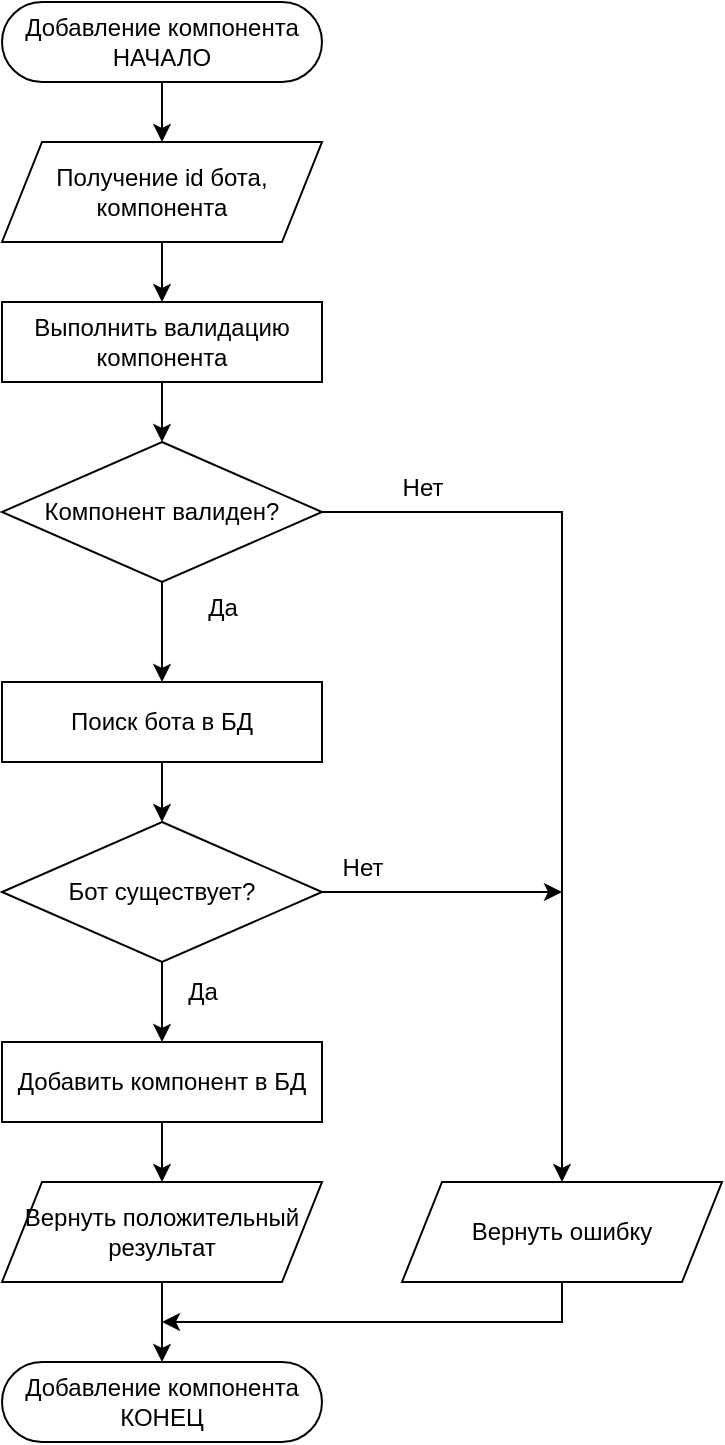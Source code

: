 <mxfile version="21.3.2" type="device" pages="6">
  <diagram name="Добавление компонента" id="z3g_PrwTm7UWE8lp7UZG">
    <mxGraphModel dx="1195" dy="663" grid="1" gridSize="10" guides="1" tooltips="1" connect="1" arrows="1" fold="1" page="1" pageScale="1" pageWidth="827" pageHeight="1169" math="0" shadow="0">
      <root>
        <mxCell id="0" />
        <mxCell id="1" parent="0" />
        <mxCell id="ijpGcvy8f7nmbnqqSKuR-1" value="" style="edgeStyle=orthogonalEdgeStyle;rounded=0;orthogonalLoop=1;jettySize=auto;html=1;" edge="1" parent="1" source="ijpGcvy8f7nmbnqqSKuR-2" target="ijpGcvy8f7nmbnqqSKuR-4">
          <mxGeometry relative="1" as="geometry" />
        </mxCell>
        <mxCell id="ijpGcvy8f7nmbnqqSKuR-2" value="Добавление компонента&lt;br&gt;НАЧАЛО" style="rounded=1;whiteSpace=wrap;html=1;arcSize=50;" vertex="1" parent="1">
          <mxGeometry x="120" y="120" width="160" height="40" as="geometry" />
        </mxCell>
        <mxCell id="ijpGcvy8f7nmbnqqSKuR-3" value="" style="edgeStyle=orthogonalEdgeStyle;rounded=0;orthogonalLoop=1;jettySize=auto;html=1;" edge="1" parent="1" source="ijpGcvy8f7nmbnqqSKuR-4" target="ijpGcvy8f7nmbnqqSKuR-5">
          <mxGeometry relative="1" as="geometry" />
        </mxCell>
        <mxCell id="ijpGcvy8f7nmbnqqSKuR-4" value="Получение id бота, компонента" style="shape=parallelogram;perimeter=parallelogramPerimeter;whiteSpace=wrap;html=1;fixedSize=1;" vertex="1" parent="1">
          <mxGeometry x="120" y="190" width="160" height="50" as="geometry" />
        </mxCell>
        <mxCell id="ijpGcvy8f7nmbnqqSKuR-7" value="" style="edgeStyle=orthogonalEdgeStyle;rounded=0;orthogonalLoop=1;jettySize=auto;html=1;" edge="1" parent="1" source="ijpGcvy8f7nmbnqqSKuR-5" target="ijpGcvy8f7nmbnqqSKuR-6">
          <mxGeometry relative="1" as="geometry" />
        </mxCell>
        <mxCell id="ijpGcvy8f7nmbnqqSKuR-5" value="Выполнить валидацию компонента" style="rounded=0;whiteSpace=wrap;html=1;" vertex="1" parent="1">
          <mxGeometry x="120" y="270" width="160" height="40" as="geometry" />
        </mxCell>
        <mxCell id="ijpGcvy8f7nmbnqqSKuR-8" style="edgeStyle=orthogonalEdgeStyle;rounded=0;orthogonalLoop=1;jettySize=auto;html=1;exitX=1;exitY=0.5;exitDx=0;exitDy=0;entryX=0.5;entryY=0;entryDx=0;entryDy=0;" edge="1" parent="1" source="ijpGcvy8f7nmbnqqSKuR-6" target="ijpGcvy8f7nmbnqqSKuR-28">
          <mxGeometry relative="1" as="geometry">
            <mxPoint x="380" y="374.833" as="targetPoint" />
          </mxGeometry>
        </mxCell>
        <mxCell id="ijpGcvy8f7nmbnqqSKuR-17" value="" style="edgeStyle=orthogonalEdgeStyle;rounded=0;orthogonalLoop=1;jettySize=auto;html=1;" edge="1" parent="1" source="ijpGcvy8f7nmbnqqSKuR-6" target="ijpGcvy8f7nmbnqqSKuR-16">
          <mxGeometry relative="1" as="geometry" />
        </mxCell>
        <mxCell id="ijpGcvy8f7nmbnqqSKuR-6" value="Компонент валиден?" style="rhombus;whiteSpace=wrap;html=1;" vertex="1" parent="1">
          <mxGeometry x="120" y="340" width="160" height="70" as="geometry" />
        </mxCell>
        <mxCell id="ijpGcvy8f7nmbnqqSKuR-9" value="Нет" style="text;html=1;align=center;verticalAlign=middle;resizable=0;points=[];autosize=1;strokeColor=none;fillColor=none;" vertex="1" parent="1">
          <mxGeometry x="310" y="348" width="40" height="30" as="geometry" />
        </mxCell>
        <mxCell id="ijpGcvy8f7nmbnqqSKuR-10" style="edgeStyle=orthogonalEdgeStyle;rounded=0;orthogonalLoop=1;jettySize=auto;html=1;exitX=1;exitY=0.5;exitDx=0;exitDy=0;" edge="1" parent="1" source="ijpGcvy8f7nmbnqqSKuR-12">
          <mxGeometry relative="1" as="geometry">
            <mxPoint x="400" y="565" as="targetPoint" />
          </mxGeometry>
        </mxCell>
        <mxCell id="ijpGcvy8f7nmbnqqSKuR-11" value="" style="edgeStyle=orthogonalEdgeStyle;rounded=0;orthogonalLoop=1;jettySize=auto;html=1;entryX=0.5;entryY=0;entryDx=0;entryDy=0;" edge="1" parent="1" source="ijpGcvy8f7nmbnqqSKuR-12" target="ijpGcvy8f7nmbnqqSKuR-19">
          <mxGeometry relative="1" as="geometry">
            <mxPoint x="200" y="640" as="targetPoint" />
          </mxGeometry>
        </mxCell>
        <mxCell id="ijpGcvy8f7nmbnqqSKuR-12" value="Бот существует?" style="rhombus;whiteSpace=wrap;html=1;" vertex="1" parent="1">
          <mxGeometry x="120" y="530" width="160" height="70" as="geometry" />
        </mxCell>
        <mxCell id="ijpGcvy8f7nmbnqqSKuR-13" value="Нет" style="text;html=1;align=center;verticalAlign=middle;resizable=0;points=[];autosize=1;strokeColor=none;fillColor=none;" vertex="1" parent="1">
          <mxGeometry x="280" y="538" width="40" height="30" as="geometry" />
        </mxCell>
        <mxCell id="ijpGcvy8f7nmbnqqSKuR-14" value="Да" style="text;html=1;align=center;verticalAlign=middle;resizable=0;points=[];autosize=1;strokeColor=none;fillColor=none;" vertex="1" parent="1">
          <mxGeometry x="200" y="600" width="40" height="30" as="geometry" />
        </mxCell>
        <mxCell id="ijpGcvy8f7nmbnqqSKuR-15" value="" style="edgeStyle=orthogonalEdgeStyle;rounded=0;orthogonalLoop=1;jettySize=auto;html=1;entryX=0.5;entryY=0;entryDx=0;entryDy=0;" edge="1" parent="1" source="ijpGcvy8f7nmbnqqSKuR-16" target="ijpGcvy8f7nmbnqqSKuR-12">
          <mxGeometry relative="1" as="geometry" />
        </mxCell>
        <mxCell id="ijpGcvy8f7nmbnqqSKuR-16" value="Поиск бота в БД" style="rounded=0;whiteSpace=wrap;html=1;" vertex="1" parent="1">
          <mxGeometry x="120" y="460" width="160" height="40" as="geometry" />
        </mxCell>
        <mxCell id="ijpGcvy8f7nmbnqqSKuR-18" value="Да" style="text;html=1;align=center;verticalAlign=middle;resizable=0;points=[];autosize=1;strokeColor=none;fillColor=none;" vertex="1" parent="1">
          <mxGeometry x="210" y="408" width="40" height="30" as="geometry" />
        </mxCell>
        <mxCell id="ijpGcvy8f7nmbnqqSKuR-19" value="Добавить компонент в БД" style="rounded=0;whiteSpace=wrap;html=1;" vertex="1" parent="1">
          <mxGeometry x="120" y="640" width="160" height="40" as="geometry" />
        </mxCell>
        <mxCell id="ijpGcvy8f7nmbnqqSKuR-20" value="" style="edgeStyle=orthogonalEdgeStyle;rounded=0;orthogonalLoop=1;jettySize=auto;html=1;exitX=0.5;exitY=1;exitDx=0;exitDy=0;entryX=0.5;entryY=0;entryDx=0;entryDy=0;" edge="1" parent="1" target="ijpGcvy8f7nmbnqqSKuR-25" source="ijpGcvy8f7nmbnqqSKuR-19">
          <mxGeometry relative="1" as="geometry">
            <mxPoint x="200" y="682" as="sourcePoint" />
            <mxPoint x="200" y="712" as="targetPoint" />
          </mxGeometry>
        </mxCell>
        <mxCell id="ijpGcvy8f7nmbnqqSKuR-24" value="" style="edgeStyle=orthogonalEdgeStyle;rounded=0;orthogonalLoop=1;jettySize=auto;html=1;" edge="1" parent="1" source="ijpGcvy8f7nmbnqqSKuR-25" target="ijpGcvy8f7nmbnqqSKuR-26">
          <mxGeometry relative="1" as="geometry" />
        </mxCell>
        <mxCell id="ijpGcvy8f7nmbnqqSKuR-25" value="Вернуть положительный результат" style="shape=parallelogram;perimeter=parallelogramPerimeter;whiteSpace=wrap;html=1;fixedSize=1;" vertex="1" parent="1">
          <mxGeometry x="120" y="710" width="160" height="50" as="geometry" />
        </mxCell>
        <mxCell id="ijpGcvy8f7nmbnqqSKuR-26" value="Добавление компонента&lt;br&gt;КОНЕЦ" style="rounded=1;whiteSpace=wrap;html=1;arcSize=50;" vertex="1" parent="1">
          <mxGeometry x="120" y="800" width="160" height="40" as="geometry" />
        </mxCell>
        <mxCell id="ijpGcvy8f7nmbnqqSKuR-27" value="" style="edgeStyle=orthogonalEdgeStyle;rounded=0;orthogonalLoop=1;jettySize=auto;html=1;exitX=0.5;exitY=1;exitDx=0;exitDy=0;" edge="1" parent="1" source="ijpGcvy8f7nmbnqqSKuR-28">
          <mxGeometry relative="1" as="geometry">
            <mxPoint x="200" y="780" as="targetPoint" />
            <Array as="points">
              <mxPoint x="400" y="780" />
            </Array>
          </mxGeometry>
        </mxCell>
        <mxCell id="ijpGcvy8f7nmbnqqSKuR-28" value="Вернуть ошибку" style="shape=parallelogram;perimeter=parallelogramPerimeter;whiteSpace=wrap;html=1;fixedSize=1;" vertex="1" parent="1">
          <mxGeometry x="320" y="710" width="160" height="50" as="geometry" />
        </mxCell>
      </root>
    </mxGraphModel>
  </diagram>
  <diagram id="AYmGfMrd9Da5VHaaoDSn" name="Обновление компонента">
    <mxGraphModel dx="3187" dy="1769" grid="1" gridSize="10" guides="1" tooltips="1" connect="1" arrows="1" fold="1" page="1" pageScale="1" pageWidth="827" pageHeight="1169" math="0" shadow="0">
      <root>
        <mxCell id="0" />
        <mxCell id="1" parent="0" />
        <mxCell id="9EaHzJIounn7kZ4uiYEj-1" value="" style="edgeStyle=orthogonalEdgeStyle;rounded=0;orthogonalLoop=1;jettySize=auto;html=1;" edge="1" parent="1" source="9EaHzJIounn7kZ4uiYEj-2" target="9EaHzJIounn7kZ4uiYEj-4">
          <mxGeometry relative="1" as="geometry" />
        </mxCell>
        <mxCell id="9EaHzJIounn7kZ4uiYEj-2" value="Обновление компонента&lt;br&gt;НАЧАЛО" style="rounded=1;whiteSpace=wrap;html=1;arcSize=50;" vertex="1" parent="1">
          <mxGeometry x="120" y="120" width="160" height="40" as="geometry" />
        </mxCell>
        <mxCell id="9EaHzJIounn7kZ4uiYEj-3" value="" style="edgeStyle=orthogonalEdgeStyle;rounded=0;orthogonalLoop=1;jettySize=auto;html=1;entryX=0.5;entryY=0;entryDx=0;entryDy=0;" edge="1" parent="1" source="9EaHzJIounn7kZ4uiYEj-4" target="9EaHzJIounn7kZ4uiYEj-39">
          <mxGeometry relative="1" as="geometry" />
        </mxCell>
        <mxCell id="9EaHzJIounn7kZ4uiYEj-4" value="Получение значений полей компонента, id бота, id компонента" style="shape=parallelogram;perimeter=parallelogramPerimeter;whiteSpace=wrap;html=1;fixedSize=1;" vertex="1" parent="1">
          <mxGeometry x="120" y="190" width="160" height="50" as="geometry" />
        </mxCell>
        <mxCell id="9EaHzJIounn7kZ4uiYEj-5" value="" style="edgeStyle=orthogonalEdgeStyle;rounded=0;orthogonalLoop=1;jettySize=auto;html=1;" edge="1" parent="1" source="9EaHzJIounn7kZ4uiYEj-6" target="9EaHzJIounn7kZ4uiYEj-9">
          <mxGeometry relative="1" as="geometry" />
        </mxCell>
        <mxCell id="9EaHzJIounn7kZ4uiYEj-6" value="Выполнить валидацию данных компонента" style="rounded=0;whiteSpace=wrap;html=1;" vertex="1" parent="1">
          <mxGeometry x="120" y="440" width="160" height="40" as="geometry" />
        </mxCell>
        <mxCell id="9EaHzJIounn7kZ4uiYEj-7" style="edgeStyle=orthogonalEdgeStyle;rounded=0;orthogonalLoop=1;jettySize=auto;html=1;exitX=1;exitY=0.5;exitDx=0;exitDy=0;entryX=0.5;entryY=0;entryDx=0;entryDy=0;" edge="1" parent="1" source="9EaHzJIounn7kZ4uiYEj-39" target="9EaHzJIounn7kZ4uiYEj-60">
          <mxGeometry relative="1" as="geometry">
            <mxPoint x="400" y="1121" as="targetPoint" />
          </mxGeometry>
        </mxCell>
        <mxCell id="9EaHzJIounn7kZ4uiYEj-8" value="" style="edgeStyle=orthogonalEdgeStyle;rounded=0;orthogonalLoop=1;jettySize=auto;html=1;entryX=0.5;entryY=0;entryDx=0;entryDy=0;" edge="1" parent="1" source="9EaHzJIounn7kZ4uiYEj-9" target="9EaHzJIounn7kZ4uiYEj-28">
          <mxGeometry relative="1" as="geometry">
            <mxPoint x="200" y="630" as="targetPoint" />
            <Array as="points">
              <mxPoint x="200" y="590" />
              <mxPoint x="200" y="590" />
            </Array>
          </mxGeometry>
        </mxCell>
        <mxCell id="9EaHzJIounn7kZ4uiYEj-42" style="edgeStyle=orthogonalEdgeStyle;rounded=0;orthogonalLoop=1;jettySize=auto;html=1;exitX=1;exitY=0.5;exitDx=0;exitDy=0;" edge="1" parent="1" source="9EaHzJIounn7kZ4uiYEj-9">
          <mxGeometry relative="1" as="geometry">
            <mxPoint x="360" y="535" as="targetPoint" />
            <Array as="points">
              <mxPoint x="320" y="535" />
              <mxPoint x="320" y="535" />
            </Array>
          </mxGeometry>
        </mxCell>
        <mxCell id="9EaHzJIounn7kZ4uiYEj-9" value="Данные валидны?" style="rhombus;whiteSpace=wrap;html=1;" vertex="1" parent="1">
          <mxGeometry x="120" y="500" width="160" height="70" as="geometry" />
        </mxCell>
        <mxCell id="9EaHzJIounn7kZ4uiYEj-10" value="Нет" style="text;html=1;align=center;verticalAlign=middle;resizable=0;points=[];autosize=1;strokeColor=none;fillColor=none;" vertex="1" parent="1">
          <mxGeometry x="270" y="500" width="40" height="30" as="geometry" />
        </mxCell>
        <mxCell id="9EaHzJIounn7kZ4uiYEj-18" value="Да" style="text;html=1;align=center;verticalAlign=middle;resizable=0;points=[];autosize=1;strokeColor=none;fillColor=none;" vertex="1" parent="1">
          <mxGeometry x="200" y="570" width="40" height="30" as="geometry" />
        </mxCell>
        <mxCell id="9EaHzJIounn7kZ4uiYEj-27" value="" style="edgeStyle=orthogonalEdgeStyle;rounded=0;orthogonalLoop=1;jettySize=auto;html=1;" edge="1" parent="1" source="9EaHzJIounn7kZ4uiYEj-26" target="9EaHzJIounn7kZ4uiYEj-6">
          <mxGeometry relative="1" as="geometry" />
        </mxCell>
        <mxCell id="9EaHzJIounn7kZ4uiYEj-43" style="edgeStyle=orthogonalEdgeStyle;rounded=0;orthogonalLoop=1;jettySize=auto;html=1;exitX=0;exitY=0.5;exitDx=0;exitDy=0;" edge="1" parent="1" source="9EaHzJIounn7kZ4uiYEj-26">
          <mxGeometry relative="1" as="geometry">
            <mxPoint x="200" y="590" as="targetPoint" />
            <Array as="points">
              <mxPoint x="100" y="385" />
              <mxPoint x="100" y="590" />
              <mxPoint x="200" y="590" />
            </Array>
          </mxGeometry>
        </mxCell>
        <mxCell id="9EaHzJIounn7kZ4uiYEj-26" value="Получены данные компонента?" style="rhombus;whiteSpace=wrap;html=1;" vertex="1" parent="1">
          <mxGeometry x="120" y="350" width="160" height="70" as="geometry" />
        </mxCell>
        <mxCell id="9EaHzJIounn7kZ4uiYEj-30" value="" style="edgeStyle=orthogonalEdgeStyle;rounded=0;orthogonalLoop=1;jettySize=auto;html=1;" edge="1" parent="1" source="9EaHzJIounn7kZ4uiYEj-28" target="9EaHzJIounn7kZ4uiYEj-29">
          <mxGeometry relative="1" as="geometry" />
        </mxCell>
        <mxCell id="9EaHzJIounn7kZ4uiYEj-46" style="edgeStyle=orthogonalEdgeStyle;rounded=0;orthogonalLoop=1;jettySize=auto;html=1;exitX=0;exitY=0.5;exitDx=0;exitDy=0;" edge="1" parent="1" source="9EaHzJIounn7kZ4uiYEj-28">
          <mxGeometry relative="1" as="geometry">
            <mxPoint x="200" y="862" as="targetPoint" />
            <Array as="points">
              <mxPoint x="100" y="645" />
              <mxPoint x="100" y="862" />
            </Array>
          </mxGeometry>
        </mxCell>
        <mxCell id="9EaHzJIounn7kZ4uiYEj-28" value="Получена позиция компонента?" style="rhombus;whiteSpace=wrap;html=1;" vertex="1" parent="1">
          <mxGeometry x="120" y="610" width="160" height="70" as="geometry" />
        </mxCell>
        <mxCell id="9EaHzJIounn7kZ4uiYEj-34" value="" style="edgeStyle=orthogonalEdgeStyle;rounded=0;orthogonalLoop=1;jettySize=auto;html=1;" edge="1" parent="1" source="9EaHzJIounn7kZ4uiYEj-29" target="9EaHzJIounn7kZ4uiYEj-33">
          <mxGeometry relative="1" as="geometry" />
        </mxCell>
        <mxCell id="9EaHzJIounn7kZ4uiYEj-29" value="Выполнить валидацию позиции компонента" style="rounded=0;whiteSpace=wrap;html=1;" vertex="1" parent="1">
          <mxGeometry x="120" y="702" width="160" height="40" as="geometry" />
        </mxCell>
        <mxCell id="9EaHzJIounn7kZ4uiYEj-31" value="Да" style="text;html=1;align=center;verticalAlign=middle;resizable=0;points=[];autosize=1;strokeColor=none;fillColor=none;" vertex="1" parent="1">
          <mxGeometry x="210" y="667" width="40" height="30" as="geometry" />
        </mxCell>
        <mxCell id="9EaHzJIounn7kZ4uiYEj-37" style="edgeStyle=orthogonalEdgeStyle;rounded=0;orthogonalLoop=1;jettySize=auto;html=1;exitX=0.5;exitY=1;exitDx=0;exitDy=0;entryX=0.5;entryY=0;entryDx=0;entryDy=0;" edge="1" parent="1" source="9EaHzJIounn7kZ4uiYEj-33" target="9EaHzJIounn7kZ4uiYEj-61">
          <mxGeometry relative="1" as="geometry">
            <mxPoint x="200" y="881" as="targetPoint" />
          </mxGeometry>
        </mxCell>
        <mxCell id="9EaHzJIounn7kZ4uiYEj-64" style="edgeStyle=orthogonalEdgeStyle;rounded=0;orthogonalLoop=1;jettySize=auto;html=1;exitX=1;exitY=0.5;exitDx=0;exitDy=0;" edge="1" parent="1" source="9EaHzJIounn7kZ4uiYEj-33">
          <mxGeometry relative="1" as="geometry">
            <mxPoint x="360" y="807" as="targetPoint" />
          </mxGeometry>
        </mxCell>
        <mxCell id="9EaHzJIounn7kZ4uiYEj-33" value="Позиция валидна?" style="rhombus;whiteSpace=wrap;html=1;" vertex="1" parent="1">
          <mxGeometry x="120" y="772" width="160" height="70" as="geometry" />
        </mxCell>
        <mxCell id="9EaHzJIounn7kZ4uiYEj-36" value="Нет" style="text;html=1;align=center;verticalAlign=middle;resizable=0;points=[];autosize=1;strokeColor=none;fillColor=none;" vertex="1" parent="1">
          <mxGeometry x="80" y="610" width="40" height="30" as="geometry" />
        </mxCell>
        <mxCell id="9EaHzJIounn7kZ4uiYEj-38" value="Да" style="text;html=1;align=center;verticalAlign=middle;resizable=0;points=[];autosize=1;strokeColor=none;fillColor=none;" vertex="1" parent="1">
          <mxGeometry x="200" y="832" width="40" height="30" as="geometry" />
        </mxCell>
        <mxCell id="9EaHzJIounn7kZ4uiYEj-40" value="" style="edgeStyle=orthogonalEdgeStyle;rounded=0;orthogonalLoop=1;jettySize=auto;html=1;" edge="1" parent="1" source="9EaHzJIounn7kZ4uiYEj-39" target="9EaHzJIounn7kZ4uiYEj-26">
          <mxGeometry relative="1" as="geometry" />
        </mxCell>
        <mxCell id="9EaHzJIounn7kZ4uiYEj-39" value="Получены данные или позиция компонента?" style="rhombus;whiteSpace=wrap;html=1;" vertex="1" parent="1">
          <mxGeometry x="120" y="260" width="160" height="70" as="geometry" />
        </mxCell>
        <mxCell id="9EaHzJIounn7kZ4uiYEj-41" value="Да" style="text;html=1;align=center;verticalAlign=middle;resizable=0;points=[];autosize=1;strokeColor=none;fillColor=none;" vertex="1" parent="1">
          <mxGeometry x="200" y="328" width="40" height="30" as="geometry" />
        </mxCell>
        <mxCell id="9EaHzJIounn7kZ4uiYEj-44" value="Нет" style="text;html=1;align=center;verticalAlign=middle;resizable=0;points=[];autosize=1;strokeColor=none;fillColor=none;" vertex="1" parent="1">
          <mxGeometry x="90" y="340" width="40" height="30" as="geometry" />
        </mxCell>
        <mxCell id="9EaHzJIounn7kZ4uiYEj-45" value="Да" style="text;html=1;align=center;verticalAlign=middle;resizable=0;points=[];autosize=1;strokeColor=none;fillColor=none;" vertex="1" parent="1">
          <mxGeometry x="200" y="410" width="40" height="30" as="geometry" />
        </mxCell>
        <mxCell id="9EaHzJIounn7kZ4uiYEj-47" style="edgeStyle=orthogonalEdgeStyle;rounded=0;orthogonalLoop=1;jettySize=auto;html=1;exitX=0;exitY=0.5;exitDx=0;exitDy=0;" edge="1" parent="1" source="9EaHzJIounn7kZ4uiYEj-49">
          <mxGeometry relative="1" as="geometry">
            <mxPoint x="360" y="310" as="targetPoint" />
          </mxGeometry>
        </mxCell>
        <mxCell id="9EaHzJIounn7kZ4uiYEj-68" value="" style="edgeStyle=orthogonalEdgeStyle;rounded=0;orthogonalLoop=1;jettySize=auto;html=1;" edge="1" parent="1" source="9EaHzJIounn7kZ4uiYEj-49" target="9EaHzJIounn7kZ4uiYEj-67">
          <mxGeometry relative="1" as="geometry" />
        </mxCell>
        <mxCell id="9EaHzJIounn7kZ4uiYEj-49" value="Бот существует?" style="rhombus;whiteSpace=wrap;html=1;" vertex="1" parent="1">
          <mxGeometry x="470" y="260" width="160" height="70" as="geometry" />
        </mxCell>
        <mxCell id="9EaHzJIounn7kZ4uiYEj-50" value="Нет" style="text;html=1;align=center;verticalAlign=middle;resizable=0;points=[];autosize=1;strokeColor=none;fillColor=none;" vertex="1" parent="1">
          <mxGeometry x="420" y="268" width="40" height="30" as="geometry" />
        </mxCell>
        <mxCell id="9EaHzJIounn7kZ4uiYEj-52" value="" style="edgeStyle=orthogonalEdgeStyle;rounded=0;orthogonalLoop=1;jettySize=auto;html=1;entryX=0.5;entryY=0;entryDx=0;entryDy=0;" edge="1" parent="1" source="9EaHzJIounn7kZ4uiYEj-53" target="9EaHzJIounn7kZ4uiYEj-49">
          <mxGeometry relative="1" as="geometry" />
        </mxCell>
        <mxCell id="9EaHzJIounn7kZ4uiYEj-53" value="Поиск бота в БД" style="rounded=0;whiteSpace=wrap;html=1;" vertex="1" parent="1">
          <mxGeometry x="470" y="200" width="160" height="40" as="geometry" />
        </mxCell>
        <mxCell id="9EaHzJIounn7kZ4uiYEj-56" value="" style="edgeStyle=orthogonalEdgeStyle;rounded=0;orthogonalLoop=1;jettySize=auto;html=1;" edge="1" parent="1" source="9EaHzJIounn7kZ4uiYEj-57" target="9EaHzJIounn7kZ4uiYEj-58">
          <mxGeometry relative="1" as="geometry" />
        </mxCell>
        <mxCell id="9EaHzJIounn7kZ4uiYEj-57" value="Вернуть положительный результат" style="shape=parallelogram;perimeter=parallelogramPerimeter;whiteSpace=wrap;html=1;fixedSize=1;" vertex="1" parent="1">
          <mxGeometry x="470" y="890" width="160" height="50" as="geometry" />
        </mxCell>
        <mxCell id="9EaHzJIounn7kZ4uiYEj-58" value="Обновление компонента&lt;br&gt;КОНЕЦ" style="rounded=1;whiteSpace=wrap;html=1;arcSize=50;" vertex="1" parent="1">
          <mxGeometry x="470" y="980" width="160" height="40" as="geometry" />
        </mxCell>
        <mxCell id="9EaHzJIounn7kZ4uiYEj-89" value="" style="edgeStyle=orthogonalEdgeStyle;rounded=0;orthogonalLoop=1;jettySize=auto;html=1;exitX=0.5;exitY=1;exitDx=0;exitDy=0;" edge="1" parent="1" source="9EaHzJIounn7kZ4uiYEj-60">
          <mxGeometry relative="1" as="geometry">
            <mxPoint x="550" y="960" as="targetPoint" />
            <Array as="points">
              <mxPoint x="360" y="960" />
            </Array>
          </mxGeometry>
        </mxCell>
        <mxCell id="9EaHzJIounn7kZ4uiYEj-60" value="Вернуть ошибку" style="shape=parallelogram;perimeter=parallelogramPerimeter;whiteSpace=wrap;html=1;fixedSize=1;" vertex="1" parent="1">
          <mxGeometry x="280" y="890" width="160" height="50" as="geometry" />
        </mxCell>
        <mxCell id="9EaHzJIounn7kZ4uiYEj-61" value="A" style="ellipse;whiteSpace=wrap;html=1;aspect=fixed;" vertex="1" parent="1">
          <mxGeometry x="180" y="880" width="40" height="40" as="geometry" />
        </mxCell>
        <mxCell id="9EaHzJIounn7kZ4uiYEj-63" value="" style="edgeStyle=orthogonalEdgeStyle;rounded=0;orthogonalLoop=1;jettySize=auto;html=1;" edge="1" parent="1" source="9EaHzJIounn7kZ4uiYEj-62" target="9EaHzJIounn7kZ4uiYEj-53">
          <mxGeometry relative="1" as="geometry" />
        </mxCell>
        <mxCell id="9EaHzJIounn7kZ4uiYEj-62" value="A" style="ellipse;whiteSpace=wrap;html=1;aspect=fixed;" vertex="1" parent="1">
          <mxGeometry x="530" y="120" width="40" height="40" as="geometry" />
        </mxCell>
        <mxCell id="9EaHzJIounn7kZ4uiYEj-65" value="Нет" style="text;html=1;align=center;verticalAlign=middle;resizable=0;points=[];autosize=1;strokeColor=none;fillColor=none;" vertex="1" parent="1">
          <mxGeometry x="280" y="768" width="40" height="30" as="geometry" />
        </mxCell>
        <mxCell id="9EaHzJIounn7kZ4uiYEj-66" value="Нет" style="text;html=1;align=center;verticalAlign=middle;resizable=0;points=[];autosize=1;strokeColor=none;fillColor=none;" vertex="1" parent="1">
          <mxGeometry x="270" y="258" width="40" height="30" as="geometry" />
        </mxCell>
        <mxCell id="9EaHzJIounn7kZ4uiYEj-71" value="" style="edgeStyle=orthogonalEdgeStyle;rounded=0;orthogonalLoop=1;jettySize=auto;html=1;" edge="1" parent="1" source="9EaHzJIounn7kZ4uiYEj-67" target="9EaHzJIounn7kZ4uiYEj-70">
          <mxGeometry relative="1" as="geometry" />
        </mxCell>
        <mxCell id="9EaHzJIounn7kZ4uiYEj-67" value="Поиск компонента в БД" style="rounded=0;whiteSpace=wrap;html=1;" vertex="1" parent="1">
          <mxGeometry x="470" y="365" width="160" height="40" as="geometry" />
        </mxCell>
        <mxCell id="9EaHzJIounn7kZ4uiYEj-69" value="Да" style="text;html=1;align=center;verticalAlign=middle;resizable=0;points=[];autosize=1;strokeColor=none;fillColor=none;" vertex="1" parent="1">
          <mxGeometry x="550" y="328" width="40" height="30" as="geometry" />
        </mxCell>
        <mxCell id="9EaHzJIounn7kZ4uiYEj-73" value="" style="edgeStyle=orthogonalEdgeStyle;rounded=0;orthogonalLoop=1;jettySize=auto;html=1;" edge="1" parent="1" source="9EaHzJIounn7kZ4uiYEj-70">
          <mxGeometry relative="1" as="geometry">
            <mxPoint x="360" y="460" as="targetPoint" />
          </mxGeometry>
        </mxCell>
        <mxCell id="9EaHzJIounn7kZ4uiYEj-77" value="" style="edgeStyle=orthogonalEdgeStyle;rounded=0;orthogonalLoop=1;jettySize=auto;html=1;" edge="1" parent="1" source="9EaHzJIounn7kZ4uiYEj-70" target="9EaHzJIounn7kZ4uiYEj-76">
          <mxGeometry relative="1" as="geometry" />
        </mxCell>
        <mxCell id="9EaHzJIounn7kZ4uiYEj-70" value="Компонент существует?" style="rhombus;whiteSpace=wrap;html=1;" vertex="1" parent="1">
          <mxGeometry x="470" y="425" width="160" height="70" as="geometry" />
        </mxCell>
        <mxCell id="9EaHzJIounn7kZ4uiYEj-74" value="Нет" style="text;html=1;align=center;verticalAlign=middle;resizable=0;points=[];autosize=1;strokeColor=none;fillColor=none;" vertex="1" parent="1">
          <mxGeometry x="410" y="428" width="40" height="30" as="geometry" />
        </mxCell>
        <mxCell id="9EaHzJIounn7kZ4uiYEj-79" value="" style="edgeStyle=orthogonalEdgeStyle;rounded=0;orthogonalLoop=1;jettySize=auto;html=1;" edge="1" parent="1" source="9EaHzJIounn7kZ4uiYEj-76" target="9EaHzJIounn7kZ4uiYEj-78">
          <mxGeometry relative="1" as="geometry" />
        </mxCell>
        <mxCell id="9EaHzJIounn7kZ4uiYEj-86" style="edgeStyle=orthogonalEdgeStyle;rounded=0;orthogonalLoop=1;jettySize=auto;html=1;exitX=1;exitY=0.5;exitDx=0;exitDy=0;" edge="1" parent="1" source="9EaHzJIounn7kZ4uiYEj-76">
          <mxGeometry relative="1" as="geometry">
            <mxPoint x="550" y="700" as="targetPoint" />
            <Array as="points">
              <mxPoint x="650" y="555" />
              <mxPoint x="650" y="700" />
            </Array>
          </mxGeometry>
        </mxCell>
        <mxCell id="9EaHzJIounn7kZ4uiYEj-76" value="Получены данные компонента?" style="rhombus;whiteSpace=wrap;html=1;" vertex="1" parent="1">
          <mxGeometry x="470" y="520" width="160" height="70" as="geometry" />
        </mxCell>
        <mxCell id="9EaHzJIounn7kZ4uiYEj-82" value="" style="edgeStyle=orthogonalEdgeStyle;rounded=0;orthogonalLoop=1;jettySize=auto;html=1;" edge="1" parent="1" source="9EaHzJIounn7kZ4uiYEj-78" target="9EaHzJIounn7kZ4uiYEj-81">
          <mxGeometry relative="1" as="geometry" />
        </mxCell>
        <mxCell id="9EaHzJIounn7kZ4uiYEj-78" value="Обновить данные компонента в БД" style="rounded=0;whiteSpace=wrap;html=1;" vertex="1" parent="1">
          <mxGeometry x="470" y="625" width="160" height="40" as="geometry" />
        </mxCell>
        <mxCell id="9EaHzJIounn7kZ4uiYEj-80" value="Да" style="text;html=1;align=center;verticalAlign=middle;resizable=0;points=[];autosize=1;strokeColor=none;fillColor=none;" vertex="1" parent="1">
          <mxGeometry x="550" y="585" width="40" height="30" as="geometry" />
        </mxCell>
        <mxCell id="9EaHzJIounn7kZ4uiYEj-84" value="" style="edgeStyle=orthogonalEdgeStyle;rounded=0;orthogonalLoop=1;jettySize=auto;html=1;" edge="1" parent="1" source="9EaHzJIounn7kZ4uiYEj-81" target="9EaHzJIounn7kZ4uiYEj-83">
          <mxGeometry relative="1" as="geometry" />
        </mxCell>
        <mxCell id="9EaHzJIounn7kZ4uiYEj-91" style="edgeStyle=orthogonalEdgeStyle;rounded=0;orthogonalLoop=1;jettySize=auto;html=1;exitX=1;exitY=0.5;exitDx=0;exitDy=0;" edge="1" parent="1" source="9EaHzJIounn7kZ4uiYEj-81">
          <mxGeometry relative="1" as="geometry">
            <mxPoint x="550" y="880" as="targetPoint" />
            <Array as="points">
              <mxPoint x="650" y="755" />
              <mxPoint x="650" y="880" />
            </Array>
          </mxGeometry>
        </mxCell>
        <mxCell id="9EaHzJIounn7kZ4uiYEj-81" value="Получена позиция компонента?" style="rhombus;whiteSpace=wrap;html=1;" vertex="1" parent="1">
          <mxGeometry x="470" y="720" width="160" height="70" as="geometry" />
        </mxCell>
        <mxCell id="9EaHzJIounn7kZ4uiYEj-87" value="" style="edgeStyle=orthogonalEdgeStyle;rounded=0;orthogonalLoop=1;jettySize=auto;html=1;" edge="1" parent="1" source="9EaHzJIounn7kZ4uiYEj-83" target="9EaHzJIounn7kZ4uiYEj-57">
          <mxGeometry relative="1" as="geometry" />
        </mxCell>
        <mxCell id="9EaHzJIounn7kZ4uiYEj-83" value="Обновить позицию компонента в БД" style="rounded=0;whiteSpace=wrap;html=1;" vertex="1" parent="1">
          <mxGeometry x="470" y="822" width="160" height="40" as="geometry" />
        </mxCell>
        <mxCell id="9EaHzJIounn7kZ4uiYEj-85" value="Да" style="text;html=1;align=center;verticalAlign=middle;resizable=0;points=[];autosize=1;strokeColor=none;fillColor=none;" vertex="1" parent="1">
          <mxGeometry x="550" y="788" width="40" height="30" as="geometry" />
        </mxCell>
        <mxCell id="9EaHzJIounn7kZ4uiYEj-90" value="Нет" style="text;html=1;align=center;verticalAlign=middle;resizable=0;points=[];autosize=1;strokeColor=none;fillColor=none;" vertex="1" parent="1">
          <mxGeometry x="620" y="528" width="40" height="30" as="geometry" />
        </mxCell>
        <mxCell id="9EaHzJIounn7kZ4uiYEj-92" value="Нет" style="text;html=1;align=center;verticalAlign=middle;resizable=0;points=[];autosize=1;strokeColor=none;fillColor=none;" vertex="1" parent="1">
          <mxGeometry x="630" y="718" width="40" height="30" as="geometry" />
        </mxCell>
        <mxCell id="9EaHzJIounn7kZ4uiYEj-93" value="Да" style="text;html=1;align=center;verticalAlign=middle;resizable=0;points=[];autosize=1;strokeColor=none;fillColor=none;" vertex="1" parent="1">
          <mxGeometry x="550" y="490" width="40" height="30" as="geometry" />
        </mxCell>
      </root>
    </mxGraphModel>
  </diagram>
  <diagram id="tqLHB-QtIQ221Qwh9MWW" name="Удаление компонента">
    <mxGraphModel dx="1195" dy="663" grid="1" gridSize="10" guides="1" tooltips="1" connect="1" arrows="1" fold="1" page="1" pageScale="1" pageWidth="827" pageHeight="1169" math="0" shadow="0">
      <root>
        <mxCell id="0" />
        <mxCell id="1" parent="0" />
        <mxCell id="CwYtFIRRLTlscxYKLvbd-1" value="" style="edgeStyle=orthogonalEdgeStyle;rounded=0;orthogonalLoop=1;jettySize=auto;html=1;" edge="1" parent="1" source="CwYtFIRRLTlscxYKLvbd-2" target="CwYtFIRRLTlscxYKLvbd-4">
          <mxGeometry relative="1" as="geometry" />
        </mxCell>
        <mxCell id="CwYtFIRRLTlscxYKLvbd-2" value="Удаление компонента&lt;br&gt;НАЧАЛО" style="rounded=1;whiteSpace=wrap;html=1;arcSize=50;" vertex="1" parent="1">
          <mxGeometry x="120" y="120" width="160" height="40" as="geometry" />
        </mxCell>
        <mxCell id="CwYtFIRRLTlscxYKLvbd-3" value="" style="edgeStyle=orthogonalEdgeStyle;rounded=0;orthogonalLoop=1;jettySize=auto;html=1;entryX=0.5;entryY=0;entryDx=0;entryDy=0;" edge="1" parent="1" source="CwYtFIRRLTlscxYKLvbd-4" target="CwYtFIRRLTlscxYKLvbd-70">
          <mxGeometry relative="1" as="geometry">
            <mxPoint x="200" y="260" as="targetPoint" />
          </mxGeometry>
        </mxCell>
        <mxCell id="CwYtFIRRLTlscxYKLvbd-4" value="Получение&amp;nbsp; идентификаторов бота и&amp;nbsp; компонента" style="shape=parallelogram;perimeter=parallelogramPerimeter;whiteSpace=wrap;html=1;fixedSize=1;align=center;" vertex="1" parent="1">
          <mxGeometry x="120" y="190" width="160" height="50" as="geometry" />
        </mxCell>
        <mxCell id="CwYtFIRRLTlscxYKLvbd-41" value="" style="edgeStyle=orthogonalEdgeStyle;rounded=0;orthogonalLoop=1;jettySize=auto;html=1;exitX=0.5;exitY=1;exitDx=0;exitDy=0;" edge="1" parent="1" source="CwYtFIRRLTlscxYKLvbd-42">
          <mxGeometry relative="1" as="geometry">
            <mxPoint x="200" y="960" as="targetPoint" />
            <Array as="points">
              <mxPoint x="380" y="960" />
            </Array>
          </mxGeometry>
        </mxCell>
        <mxCell id="CwYtFIRRLTlscxYKLvbd-42" value="Вернуть ошибку" style="shape=parallelogram;perimeter=parallelogramPerimeter;whiteSpace=wrap;html=1;fixedSize=1;" vertex="1" parent="1">
          <mxGeometry x="300" y="890" width="160" height="50" as="geometry" />
        </mxCell>
        <mxCell id="CwYtFIRRLTlscxYKLvbd-72" style="edgeStyle=orthogonalEdgeStyle;rounded=0;orthogonalLoop=1;jettySize=auto;html=1;exitX=1;exitY=0.5;exitDx=0;exitDy=0;entryX=0.5;entryY=0;entryDx=0;entryDy=0;" edge="1" parent="1" source="CwYtFIRRLTlscxYKLvbd-70" target="CwYtFIRRLTlscxYKLvbd-42">
          <mxGeometry relative="1" as="geometry">
            <mxPoint x="360" y="295.333" as="targetPoint" />
          </mxGeometry>
        </mxCell>
        <mxCell id="CwYtFIRRLTlscxYKLvbd-75" value="" style="edgeStyle=orthogonalEdgeStyle;rounded=0;orthogonalLoop=1;jettySize=auto;html=1;entryX=0.5;entryY=0;entryDx=0;entryDy=0;" edge="1" parent="1" source="CwYtFIRRLTlscxYKLvbd-70" target="CwYtFIRRLTlscxYKLvbd-80">
          <mxGeometry relative="1" as="geometry">
            <mxPoint x="200" y="365" as="targetPoint" />
          </mxGeometry>
        </mxCell>
        <mxCell id="CwYtFIRRLTlscxYKLvbd-70" value="Компонент является начальным?" style="rhombus;whiteSpace=wrap;html=1;" vertex="1" parent="1">
          <mxGeometry x="120" y="260" width="160" height="70" as="geometry" />
        </mxCell>
        <mxCell id="CwYtFIRRLTlscxYKLvbd-73" value="Да" style="text;html=1;align=center;verticalAlign=middle;resizable=0;points=[];autosize=1;strokeColor=none;fillColor=none;" vertex="1" parent="1">
          <mxGeometry x="280" y="260" width="40" height="30" as="geometry" />
        </mxCell>
        <mxCell id="CwYtFIRRLTlscxYKLvbd-76" value="Нет" style="text;html=1;align=center;verticalAlign=middle;resizable=0;points=[];autosize=1;strokeColor=none;fillColor=none;" vertex="1" parent="1">
          <mxGeometry x="210" y="328" width="40" height="30" as="geometry" />
        </mxCell>
        <mxCell id="CwYtFIRRLTlscxYKLvbd-77" value="" style="edgeStyle=orthogonalEdgeStyle;rounded=0;orthogonalLoop=1;jettySize=auto;html=1;" edge="1" parent="1" source="CwYtFIRRLTlscxYKLvbd-78" target="CwYtFIRRLTlscxYKLvbd-82">
          <mxGeometry relative="1" as="geometry" />
        </mxCell>
        <mxCell id="CwYtFIRRLTlscxYKLvbd-87" style="edgeStyle=orthogonalEdgeStyle;rounded=0;orthogonalLoop=1;jettySize=auto;html=1;exitX=1;exitY=0.5;exitDx=0;exitDy=0;" edge="1" parent="1" source="CwYtFIRRLTlscxYKLvbd-78">
          <mxGeometry relative="1" as="geometry">
            <mxPoint x="380" y="460" as="targetPoint" />
          </mxGeometry>
        </mxCell>
        <mxCell id="CwYtFIRRLTlscxYKLvbd-78" value="Бот существует?" style="rhombus;whiteSpace=wrap;html=1;" vertex="1" parent="1">
          <mxGeometry x="120" y="425" width="160" height="70" as="geometry" />
        </mxCell>
        <mxCell id="CwYtFIRRLTlscxYKLvbd-79" value="" style="edgeStyle=orthogonalEdgeStyle;rounded=0;orthogonalLoop=1;jettySize=auto;html=1;entryX=0.5;entryY=0;entryDx=0;entryDy=0;" edge="1" parent="1" source="CwYtFIRRLTlscxYKLvbd-80" target="CwYtFIRRLTlscxYKLvbd-78">
          <mxGeometry relative="1" as="geometry" />
        </mxCell>
        <mxCell id="CwYtFIRRLTlscxYKLvbd-80" value="Поиск бота в БД" style="rounded=0;whiteSpace=wrap;html=1;" vertex="1" parent="1">
          <mxGeometry x="120" y="365" width="160" height="40" as="geometry" />
        </mxCell>
        <mxCell id="CwYtFIRRLTlscxYKLvbd-81" value="" style="edgeStyle=orthogonalEdgeStyle;rounded=0;orthogonalLoop=1;jettySize=auto;html=1;" edge="1" parent="1" source="CwYtFIRRLTlscxYKLvbd-82" target="CwYtFIRRLTlscxYKLvbd-85">
          <mxGeometry relative="1" as="geometry" />
        </mxCell>
        <mxCell id="CwYtFIRRLTlscxYKLvbd-82" value="Поиск компонента в БД" style="rounded=0;whiteSpace=wrap;html=1;" vertex="1" parent="1">
          <mxGeometry x="120" y="530" width="160" height="40" as="geometry" />
        </mxCell>
        <mxCell id="CwYtFIRRLTlscxYKLvbd-83" value="Да" style="text;html=1;align=center;verticalAlign=middle;resizable=0;points=[];autosize=1;strokeColor=none;fillColor=none;" vertex="1" parent="1">
          <mxGeometry x="200" y="493" width="40" height="30" as="geometry" />
        </mxCell>
        <mxCell id="CwYtFIRRLTlscxYKLvbd-84" value="" style="edgeStyle=orthogonalEdgeStyle;rounded=0;orthogonalLoop=1;jettySize=auto;html=1;entryX=0.5;entryY=0;entryDx=0;entryDy=0;" edge="1" parent="1" source="CwYtFIRRLTlscxYKLvbd-85" target="CwYtFIRRLTlscxYKLvbd-91">
          <mxGeometry relative="1" as="geometry">
            <mxPoint x="200" y="685" as="targetPoint" />
          </mxGeometry>
        </mxCell>
        <mxCell id="CwYtFIRRLTlscxYKLvbd-89" style="edgeStyle=orthogonalEdgeStyle;rounded=0;orthogonalLoop=1;jettySize=auto;html=1;exitX=1;exitY=0.5;exitDx=0;exitDy=0;" edge="1" parent="1" source="CwYtFIRRLTlscxYKLvbd-85">
          <mxGeometry relative="1" as="geometry">
            <mxPoint x="380" y="625" as="targetPoint" />
          </mxGeometry>
        </mxCell>
        <mxCell id="CwYtFIRRLTlscxYKLvbd-85" value="Компонент существует?" style="rhombus;whiteSpace=wrap;html=1;" vertex="1" parent="1">
          <mxGeometry x="120" y="590" width="160" height="70" as="geometry" />
        </mxCell>
        <mxCell id="CwYtFIRRLTlscxYKLvbd-86" value="Да" style="text;html=1;align=center;verticalAlign=middle;resizable=0;points=[];autosize=1;strokeColor=none;fillColor=none;" vertex="1" parent="1">
          <mxGeometry x="200" y="660" width="40" height="30" as="geometry" />
        </mxCell>
        <mxCell id="CwYtFIRRLTlscxYKLvbd-88" value="Нет" style="text;html=1;align=center;verticalAlign=middle;resizable=0;points=[];autosize=1;strokeColor=none;fillColor=none;" vertex="1" parent="1">
          <mxGeometry x="270" y="425" width="40" height="30" as="geometry" />
        </mxCell>
        <mxCell id="CwYtFIRRLTlscxYKLvbd-90" value="Нет" style="text;html=1;align=center;verticalAlign=middle;resizable=0;points=[];autosize=1;strokeColor=none;fillColor=none;" vertex="1" parent="1">
          <mxGeometry x="270" y="590" width="40" height="30" as="geometry" />
        </mxCell>
        <mxCell id="CwYtFIRRLTlscxYKLvbd-94" value="" style="edgeStyle=orthogonalEdgeStyle;rounded=0;orthogonalLoop=1;jettySize=auto;html=1;" edge="1" parent="1" source="CwYtFIRRLTlscxYKLvbd-91" target="CwYtFIRRLTlscxYKLvbd-93">
          <mxGeometry relative="1" as="geometry" />
        </mxCell>
        <mxCell id="CwYtFIRRLTlscxYKLvbd-91" value="Удалить компонент из БД" style="rounded=0;whiteSpace=wrap;html=1;" vertex="1" parent="1">
          <mxGeometry x="120" y="700" width="160" height="40" as="geometry" />
        </mxCell>
        <mxCell id="CwYtFIRRLTlscxYKLvbd-96" value="" style="edgeStyle=orthogonalEdgeStyle;rounded=0;orthogonalLoop=1;jettySize=auto;html=1;" edge="1" parent="1" source="CwYtFIRRLTlscxYKLvbd-93" target="CwYtFIRRLTlscxYKLvbd-95">
          <mxGeometry relative="1" as="geometry" />
        </mxCell>
        <mxCell id="CwYtFIRRLTlscxYKLvbd-93" value="Удалить команды компонента из БД" style="rounded=0;whiteSpace=wrap;html=1;" vertex="1" parent="1">
          <mxGeometry x="120" y="760" width="160" height="40" as="geometry" />
        </mxCell>
        <mxCell id="CwYtFIRRLTlscxYKLvbd-98" value="" style="edgeStyle=orthogonalEdgeStyle;rounded=0;orthogonalLoop=1;jettySize=auto;html=1;" edge="1" parent="1" source="CwYtFIRRLTlscxYKLvbd-95" target="CwYtFIRRLTlscxYKLvbd-97">
          <mxGeometry relative="1" as="geometry" />
        </mxCell>
        <mxCell id="CwYtFIRRLTlscxYKLvbd-95" value="Удалить компонент из кэша" style="rounded=0;whiteSpace=wrap;html=1;" vertex="1" parent="1">
          <mxGeometry x="120" y="822" width="160" height="40" as="geometry" />
        </mxCell>
        <mxCell id="CwYtFIRRLTlscxYKLvbd-100" value="" style="edgeStyle=orthogonalEdgeStyle;rounded=0;orthogonalLoop=1;jettySize=auto;html=1;" edge="1" parent="1" source="CwYtFIRRLTlscxYKLvbd-97" target="CwYtFIRRLTlscxYKLvbd-99">
          <mxGeometry relative="1" as="geometry" />
        </mxCell>
        <mxCell id="CwYtFIRRLTlscxYKLvbd-97" value="Вернуть положительный результат" style="shape=parallelogram;perimeter=parallelogramPerimeter;whiteSpace=wrap;html=1;fixedSize=1;" vertex="1" parent="1">
          <mxGeometry x="120" y="890" width="160" height="50" as="geometry" />
        </mxCell>
        <mxCell id="CwYtFIRRLTlscxYKLvbd-99" value="Удаление компонента&lt;br&gt;КОНЕЦ" style="rounded=1;whiteSpace=wrap;html=1;arcSize=50;" vertex="1" parent="1">
          <mxGeometry x="120" y="970" width="160" height="40" as="geometry" />
        </mxCell>
      </root>
    </mxGraphModel>
  </diagram>
  <diagram id="rM5Oi34WdRtIjiQJaGF9" name="Добавление команды">
    <mxGraphModel dx="1147" dy="637" grid="1" gridSize="10" guides="1" tooltips="1" connect="1" arrows="1" fold="1" page="1" pageScale="1" pageWidth="827" pageHeight="1169" math="0" shadow="0">
      <root>
        <mxCell id="0" />
        <mxCell id="1" parent="0" />
        <mxCell id="YxsaWY0UXWtDyz1EWwGj-1" value="" style="edgeStyle=orthogonalEdgeStyle;rounded=0;orthogonalLoop=1;jettySize=auto;html=1;" edge="1" parent="1" source="YxsaWY0UXWtDyz1EWwGj-2" target="YxsaWY0UXWtDyz1EWwGj-4">
          <mxGeometry relative="1" as="geometry" />
        </mxCell>
        <mxCell id="YxsaWY0UXWtDyz1EWwGj-2" value="Добавление команды&lt;br&gt;НАЧАЛО" style="rounded=1;whiteSpace=wrap;html=1;arcSize=50;" vertex="1" parent="1">
          <mxGeometry x="120" y="120" width="160" height="40" as="geometry" />
        </mxCell>
        <mxCell id="YxsaWY0UXWtDyz1EWwGj-3" value="" style="edgeStyle=orthogonalEdgeStyle;rounded=0;orthogonalLoop=1;jettySize=auto;html=1;entryX=0.5;entryY=0;entryDx=0;entryDy=0;" edge="1" parent="1" source="YxsaWY0UXWtDyz1EWwGj-4" target="voW0K-fZgmUhS5a3YOv9-1">
          <mxGeometry relative="1" as="geometry" />
        </mxCell>
        <mxCell id="YxsaWY0UXWtDyz1EWwGj-4" value="Получение команды, id бота, id компонента" style="shape=parallelogram;perimeter=parallelogramPerimeter;whiteSpace=wrap;html=1;fixedSize=1;" vertex="1" parent="1">
          <mxGeometry x="120" y="190" width="160" height="50" as="geometry" />
        </mxCell>
        <mxCell id="YxsaWY0UXWtDyz1EWwGj-5" value="" style="edgeStyle=orthogonalEdgeStyle;rounded=0;orthogonalLoop=1;jettySize=auto;html=1;" edge="1" parent="1" source="YxsaWY0UXWtDyz1EWwGj-6" target="YxsaWY0UXWtDyz1EWwGj-9">
          <mxGeometry relative="1" as="geometry" />
        </mxCell>
        <mxCell id="YxsaWY0UXWtDyz1EWwGj-6" value="Выполнить валидацию команды" style="rounded=0;whiteSpace=wrap;html=1;" vertex="1" parent="1">
          <mxGeometry x="120" y="370" width="160" height="40" as="geometry" />
        </mxCell>
        <mxCell id="YxsaWY0UXWtDyz1EWwGj-8" value="" style="edgeStyle=orthogonalEdgeStyle;rounded=0;orthogonalLoop=1;jettySize=auto;html=1;" edge="1" parent="1" source="YxsaWY0UXWtDyz1EWwGj-9" target="YxsaWY0UXWtDyz1EWwGj-17">
          <mxGeometry relative="1" as="geometry" />
        </mxCell>
        <mxCell id="t2II4gLFB5T7GDpSYPmZ-9" style="edgeStyle=orthogonalEdgeStyle;rounded=0;orthogonalLoop=1;jettySize=auto;html=1;exitX=1;exitY=0.5;exitDx=0;exitDy=0;" edge="1" parent="1" source="YxsaWY0UXWtDyz1EWwGj-9">
          <mxGeometry relative="1" as="geometry">
            <mxPoint x="400" y="464.81" as="targetPoint" />
          </mxGeometry>
        </mxCell>
        <mxCell id="YxsaWY0UXWtDyz1EWwGj-9" value="Команда валидна?" style="rhombus;whiteSpace=wrap;html=1;" vertex="1" parent="1">
          <mxGeometry x="120" y="430" width="160" height="70" as="geometry" />
        </mxCell>
        <mxCell id="YxsaWY0UXWtDyz1EWwGj-10" value="Нет" style="text;html=1;align=center;verticalAlign=middle;resizable=0;points=[];autosize=1;strokeColor=none;fillColor=none;" vertex="1" parent="1">
          <mxGeometry x="280" y="438" width="40" height="30" as="geometry" />
        </mxCell>
        <mxCell id="YxsaWY0UXWtDyz1EWwGj-11" style="edgeStyle=orthogonalEdgeStyle;rounded=0;orthogonalLoop=1;jettySize=auto;html=1;exitX=1;exitY=0.5;exitDx=0;exitDy=0;" edge="1" parent="1" source="YxsaWY0UXWtDyz1EWwGj-13">
          <mxGeometry relative="1" as="geometry">
            <mxPoint x="400" y="625" as="targetPoint" />
          </mxGeometry>
        </mxCell>
        <mxCell id="YxsaWY0UXWtDyz1EWwGj-12" value="" style="edgeStyle=orthogonalEdgeStyle;rounded=0;orthogonalLoop=1;jettySize=auto;html=1;entryX=0.5;entryY=0;entryDx=0;entryDy=0;exitX=0.5;exitY=1;exitDx=0;exitDy=0;" edge="1" parent="1" source="t2II4gLFB5T7GDpSYPmZ-2" target="YxsaWY0UXWtDyz1EWwGj-19">
          <mxGeometry relative="1" as="geometry">
            <mxPoint x="200" y="860" as="targetPoint" />
            <mxPoint x="200" y="810" as="sourcePoint" />
          </mxGeometry>
        </mxCell>
        <mxCell id="t2II4gLFB5T7GDpSYPmZ-3" value="" style="edgeStyle=orthogonalEdgeStyle;rounded=0;orthogonalLoop=1;jettySize=auto;html=1;entryX=0.5;entryY=0;entryDx=0;entryDy=0;" edge="1" parent="1" source="YxsaWY0UXWtDyz1EWwGj-13" target="t2II4gLFB5T7GDpSYPmZ-1">
          <mxGeometry relative="1" as="geometry" />
        </mxCell>
        <mxCell id="YxsaWY0UXWtDyz1EWwGj-13" value="Бот существует?" style="rhombus;whiteSpace=wrap;html=1;" vertex="1" parent="1">
          <mxGeometry x="120" y="590" width="160" height="70" as="geometry" />
        </mxCell>
        <mxCell id="YxsaWY0UXWtDyz1EWwGj-14" value="Нет" style="text;html=1;align=center;verticalAlign=middle;resizable=0;points=[];autosize=1;strokeColor=none;fillColor=none;" vertex="1" parent="1">
          <mxGeometry x="280" y="598" width="40" height="30" as="geometry" />
        </mxCell>
        <mxCell id="YxsaWY0UXWtDyz1EWwGj-15" value="Да" style="text;html=1;align=center;verticalAlign=middle;resizable=0;points=[];autosize=1;strokeColor=none;fillColor=none;" vertex="1" parent="1">
          <mxGeometry x="210" y="820" width="40" height="30" as="geometry" />
        </mxCell>
        <mxCell id="YxsaWY0UXWtDyz1EWwGj-16" value="" style="edgeStyle=orthogonalEdgeStyle;rounded=0;orthogonalLoop=1;jettySize=auto;html=1;entryX=0.5;entryY=0;entryDx=0;entryDy=0;" edge="1" parent="1" source="YxsaWY0UXWtDyz1EWwGj-17" target="YxsaWY0UXWtDyz1EWwGj-13">
          <mxGeometry relative="1" as="geometry" />
        </mxCell>
        <mxCell id="YxsaWY0UXWtDyz1EWwGj-17" value="Поиск бота в БД" style="rounded=0;whiteSpace=wrap;html=1;" vertex="1" parent="1">
          <mxGeometry x="120" y="530" width="160" height="40" as="geometry" />
        </mxCell>
        <mxCell id="YxsaWY0UXWtDyz1EWwGj-18" value="Да" style="text;html=1;align=center;verticalAlign=middle;resizable=0;points=[];autosize=1;strokeColor=none;fillColor=none;" vertex="1" parent="1">
          <mxGeometry x="200" y="498" width="40" height="30" as="geometry" />
        </mxCell>
        <mxCell id="jy4WWH8oK8-TmGOhxvkq-3" style="edgeStyle=orthogonalEdgeStyle;rounded=0;orthogonalLoop=1;jettySize=auto;html=1;exitX=0.5;exitY=1;exitDx=0;exitDy=0;entryX=0.5;entryY=0;entryDx=0;entryDy=0;" edge="1" parent="1" source="YxsaWY0UXWtDyz1EWwGj-19" target="jy4WWH8oK8-TmGOhxvkq-1">
          <mxGeometry relative="1" as="geometry" />
        </mxCell>
        <mxCell id="YxsaWY0UXWtDyz1EWwGj-19" value="Добавить команду в БД" style="rounded=0;whiteSpace=wrap;html=1;" vertex="1" parent="1">
          <mxGeometry x="120" y="860" width="160" height="40" as="geometry" />
        </mxCell>
        <mxCell id="YxsaWY0UXWtDyz1EWwGj-20" value="" style="edgeStyle=orthogonalEdgeStyle;rounded=0;orthogonalLoop=1;jettySize=auto;html=1;exitX=0.5;exitY=1;exitDx=0;exitDy=0;entryX=0.5;entryY=0;entryDx=0;entryDy=0;" edge="1" parent="1" source="jy4WWH8oK8-TmGOhxvkq-1" target="YxsaWY0UXWtDyz1EWwGj-22">
          <mxGeometry relative="1" as="geometry">
            <mxPoint x="200" y="960" as="sourcePoint" />
            <mxPoint x="200" y="992" as="targetPoint" />
          </mxGeometry>
        </mxCell>
        <mxCell id="YxsaWY0UXWtDyz1EWwGj-21" value="" style="edgeStyle=orthogonalEdgeStyle;rounded=0;orthogonalLoop=1;jettySize=auto;html=1;" edge="1" parent="1" source="YxsaWY0UXWtDyz1EWwGj-22" target="YxsaWY0UXWtDyz1EWwGj-23">
          <mxGeometry relative="1" as="geometry" />
        </mxCell>
        <mxCell id="YxsaWY0UXWtDyz1EWwGj-22" value="Вернуть положительный результат" style="shape=parallelogram;perimeter=parallelogramPerimeter;whiteSpace=wrap;html=1;fixedSize=1;" vertex="1" parent="1">
          <mxGeometry x="120" y="990" width="160" height="50" as="geometry" />
        </mxCell>
        <mxCell id="YxsaWY0UXWtDyz1EWwGj-23" value="Добавление команды&lt;br&gt;КОНЕЦ" style="rounded=1;whiteSpace=wrap;html=1;arcSize=50;" vertex="1" parent="1">
          <mxGeometry x="120" y="1080" width="160" height="40" as="geometry" />
        </mxCell>
        <mxCell id="YxsaWY0UXWtDyz1EWwGj-24" value="" style="edgeStyle=orthogonalEdgeStyle;rounded=0;orthogonalLoop=1;jettySize=auto;html=1;exitX=0.5;exitY=1;exitDx=0;exitDy=0;" edge="1" parent="1" source="YxsaWY0UXWtDyz1EWwGj-25">
          <mxGeometry relative="1" as="geometry">
            <mxPoint x="200" y="1060" as="targetPoint" />
            <Array as="points">
              <mxPoint x="400" y="1060" />
            </Array>
          </mxGeometry>
        </mxCell>
        <mxCell id="YxsaWY0UXWtDyz1EWwGj-25" value="Вернуть ошибку" style="shape=parallelogram;perimeter=parallelogramPerimeter;whiteSpace=wrap;html=1;fixedSize=1;" vertex="1" parent="1">
          <mxGeometry x="320" y="990" width="160" height="50" as="geometry" />
        </mxCell>
        <mxCell id="voW0K-fZgmUhS5a3YOv9-2" style="edgeStyle=orthogonalEdgeStyle;rounded=0;orthogonalLoop=1;jettySize=auto;html=1;exitX=1;exitY=0.5;exitDx=0;exitDy=0;entryX=0.5;entryY=0;entryDx=0;entryDy=0;" edge="1" parent="1" source="voW0K-fZgmUhS5a3YOv9-1" target="YxsaWY0UXWtDyz1EWwGj-25">
          <mxGeometry relative="1" as="geometry">
            <mxPoint x="350" y="305" as="targetPoint" />
          </mxGeometry>
        </mxCell>
        <mxCell id="voW0K-fZgmUhS5a3YOv9-4" style="edgeStyle=orthogonalEdgeStyle;rounded=0;orthogonalLoop=1;jettySize=auto;html=1;exitX=0.5;exitY=1;exitDx=0;exitDy=0;entryX=0.5;entryY=0;entryDx=0;entryDy=0;" edge="1" parent="1" source="voW0K-fZgmUhS5a3YOv9-1" target="YxsaWY0UXWtDyz1EWwGj-6">
          <mxGeometry relative="1" as="geometry" />
        </mxCell>
        <mxCell id="voW0K-fZgmUhS5a3YOv9-1" value="Команда добавляется в начальный компонент?" style="rhombus;whiteSpace=wrap;html=1;" vertex="1" parent="1">
          <mxGeometry x="120" y="270" width="160" height="70" as="geometry" />
        </mxCell>
        <mxCell id="voW0K-fZgmUhS5a3YOv9-3" value="Да" style="text;html=1;align=center;verticalAlign=middle;resizable=0;points=[];autosize=1;strokeColor=none;fillColor=none;" vertex="1" parent="1">
          <mxGeometry x="280" y="278" width="40" height="30" as="geometry" />
        </mxCell>
        <mxCell id="t2II4gLFB5T7GDpSYPmZ-4" value="" style="edgeStyle=orthogonalEdgeStyle;rounded=0;orthogonalLoop=1;jettySize=auto;html=1;" edge="1" parent="1" source="t2II4gLFB5T7GDpSYPmZ-1" target="t2II4gLFB5T7GDpSYPmZ-2">
          <mxGeometry relative="1" as="geometry" />
        </mxCell>
        <mxCell id="t2II4gLFB5T7GDpSYPmZ-1" value="Поиск компонента в БД" style="rounded=0;whiteSpace=wrap;html=1;" vertex="1" parent="1">
          <mxGeometry x="120" y="690" width="160" height="40" as="geometry" />
        </mxCell>
        <mxCell id="t2II4gLFB5T7GDpSYPmZ-7" style="edgeStyle=orthogonalEdgeStyle;rounded=0;orthogonalLoop=1;jettySize=auto;html=1;exitX=1;exitY=0.5;exitDx=0;exitDy=0;" edge="1" parent="1" source="t2II4gLFB5T7GDpSYPmZ-2">
          <mxGeometry relative="1" as="geometry">
            <mxPoint x="400" y="795.138" as="targetPoint" />
          </mxGeometry>
        </mxCell>
        <mxCell id="t2II4gLFB5T7GDpSYPmZ-2" value="Компонент существует?" style="rhombus;whiteSpace=wrap;html=1;" vertex="1" parent="1">
          <mxGeometry x="120" y="760" width="160" height="70" as="geometry" />
        </mxCell>
        <mxCell id="t2II4gLFB5T7GDpSYPmZ-5" value="Да" style="text;html=1;align=center;verticalAlign=middle;resizable=0;points=[];autosize=1;strokeColor=none;fillColor=none;" vertex="1" parent="1">
          <mxGeometry x="200" y="658" width="40" height="30" as="geometry" />
        </mxCell>
        <mxCell id="t2II4gLFB5T7GDpSYPmZ-8" value="Нет" style="text;html=1;align=center;verticalAlign=middle;resizable=0;points=[];autosize=1;strokeColor=none;fillColor=none;" vertex="1" parent="1">
          <mxGeometry x="270" y="760" width="40" height="30" as="geometry" />
        </mxCell>
        <mxCell id="jy4WWH8oK8-TmGOhxvkq-1" value="Удалить компонент из кэша" style="rounded=0;whiteSpace=wrap;html=1;" vertex="1" parent="1">
          <mxGeometry x="120" y="920" width="160" height="40" as="geometry" />
        </mxCell>
      </root>
    </mxGraphModel>
  </diagram>
  <diagram id="CjKL1wge2QnooTeEqh4l" name="Обновление команды">
    <mxGraphModel dx="1434" dy="739" grid="1" gridSize="10" guides="1" tooltips="1" connect="1" arrows="1" fold="1" page="1" pageScale="1" pageWidth="827" pageHeight="1169" math="0" shadow="0">
      <root>
        <mxCell id="0" />
        <mxCell id="1" parent="0" />
        <mxCell id="U6Yqif38VVEH7Vg7yyrL-1" value="" style="edgeStyle=orthogonalEdgeStyle;rounded=0;orthogonalLoop=1;jettySize=auto;html=1;" edge="1" parent="1" source="U6Yqif38VVEH7Vg7yyrL-2" target="U6Yqif38VVEH7Vg7yyrL-4">
          <mxGeometry relative="1" as="geometry" />
        </mxCell>
        <mxCell id="U6Yqif38VVEH7Vg7yyrL-2" value="Обновление команды&lt;br&gt;НАЧАЛО" style="rounded=1;whiteSpace=wrap;html=1;arcSize=50;" vertex="1" parent="1">
          <mxGeometry x="120" y="120" width="160" height="40" as="geometry" />
        </mxCell>
        <mxCell id="U6Yqif38VVEH7Vg7yyrL-3" value="" style="edgeStyle=orthogonalEdgeStyle;rounded=0;orthogonalLoop=1;jettySize=auto;html=1;entryX=0.5;entryY=0;entryDx=0;entryDy=0;" edge="1" parent="1" source="U6Yqif38VVEH7Vg7yyrL-4" target="U6Yqif38VVEH7Vg7yyrL-6">
          <mxGeometry relative="1" as="geometry">
            <mxPoint x="200" y="270" as="targetPoint" />
          </mxGeometry>
        </mxCell>
        <mxCell id="U6Yqif38VVEH7Vg7yyrL-4" value="Получение команды, id бота, id компонента, id команды" style="shape=parallelogram;perimeter=parallelogramPerimeter;whiteSpace=wrap;html=1;fixedSize=1;" vertex="1" parent="1">
          <mxGeometry x="120" y="190" width="160" height="50" as="geometry" />
        </mxCell>
        <mxCell id="U6Yqif38VVEH7Vg7yyrL-5" value="" style="edgeStyle=orthogonalEdgeStyle;rounded=0;orthogonalLoop=1;jettySize=auto;html=1;" edge="1" parent="1" source="U6Yqif38VVEH7Vg7yyrL-6" target="U6Yqif38VVEH7Vg7yyrL-9">
          <mxGeometry relative="1" as="geometry" />
        </mxCell>
        <mxCell id="U6Yqif38VVEH7Vg7yyrL-6" value="Выполнить валидацию команды" style="rounded=0;whiteSpace=wrap;html=1;" vertex="1" parent="1">
          <mxGeometry x="120" y="270" width="160" height="40" as="geometry" />
        </mxCell>
        <mxCell id="U6Yqif38VVEH7Vg7yyrL-7" value="" style="edgeStyle=orthogonalEdgeStyle;rounded=0;orthogonalLoop=1;jettySize=auto;html=1;" edge="1" parent="1" source="U6Yqif38VVEH7Vg7yyrL-9" target="U6Yqif38VVEH7Vg7yyrL-18">
          <mxGeometry relative="1" as="geometry" />
        </mxCell>
        <mxCell id="W5eNvUYZ8YlDDpNURrZK-6" style="edgeStyle=orthogonalEdgeStyle;rounded=0;orthogonalLoop=1;jettySize=auto;html=1;exitX=1;exitY=0.5;exitDx=0;exitDy=0;" edge="1" parent="1" source="U6Yqif38VVEH7Vg7yyrL-9">
          <mxGeometry relative="1" as="geometry">
            <mxPoint x="420" y="365" as="targetPoint" />
          </mxGeometry>
        </mxCell>
        <mxCell id="U6Yqif38VVEH7Vg7yyrL-9" value="Команда валидна?" style="rhombus;whiteSpace=wrap;html=1;" vertex="1" parent="1">
          <mxGeometry x="120" y="330" width="160" height="70" as="geometry" />
        </mxCell>
        <mxCell id="U6Yqif38VVEH7Vg7yyrL-10" value="Нет" style="text;html=1;align=center;verticalAlign=middle;resizable=0;points=[];autosize=1;strokeColor=none;fillColor=none;" vertex="1" parent="1">
          <mxGeometry x="280" y="340" width="40" height="30" as="geometry" />
        </mxCell>
        <mxCell id="U6Yqif38VVEH7Vg7yyrL-11" style="edgeStyle=orthogonalEdgeStyle;rounded=0;orthogonalLoop=1;jettySize=auto;html=1;exitX=1;exitY=0.5;exitDx=0;exitDy=0;" edge="1" parent="1" source="U6Yqif38VVEH7Vg7yyrL-14">
          <mxGeometry relative="1" as="geometry">
            <mxPoint x="420" y="450" as="targetPoint" />
            <Array as="points">
              <mxPoint x="320" y="525" />
              <mxPoint x="320" y="450" />
              <mxPoint x="420" y="450" />
            </Array>
          </mxGeometry>
        </mxCell>
        <mxCell id="U6Yqif38VVEH7Vg7yyrL-13" value="" style="edgeStyle=orthogonalEdgeStyle;rounded=0;orthogonalLoop=1;jettySize=auto;html=1;entryX=0.5;entryY=0;entryDx=0;entryDy=0;" edge="1" parent="1" source="U6Yqif38VVEH7Vg7yyrL-14" target="U6Yqif38VVEH7Vg7yyrL-32">
          <mxGeometry relative="1" as="geometry" />
        </mxCell>
        <mxCell id="U6Yqif38VVEH7Vg7yyrL-14" value="Бот существует?" style="rhombus;whiteSpace=wrap;html=1;" vertex="1" parent="1">
          <mxGeometry x="120" y="490" width="160" height="70" as="geometry" />
        </mxCell>
        <mxCell id="U6Yqif38VVEH7Vg7yyrL-15" value="Нет" style="text;html=1;align=center;verticalAlign=middle;resizable=0;points=[];autosize=1;strokeColor=none;fillColor=none;" vertex="1" parent="1">
          <mxGeometry x="270" y="490" width="40" height="30" as="geometry" />
        </mxCell>
        <mxCell id="U6Yqif38VVEH7Vg7yyrL-16" value="Да" style="text;html=1;align=center;verticalAlign=middle;resizable=0;points=[];autosize=1;strokeColor=none;fillColor=none;" vertex="1" parent="1">
          <mxGeometry x="200" y="720" width="40" height="30" as="geometry" />
        </mxCell>
        <mxCell id="U6Yqif38VVEH7Vg7yyrL-17" value="" style="edgeStyle=orthogonalEdgeStyle;rounded=0;orthogonalLoop=1;jettySize=auto;html=1;entryX=0.5;entryY=0;entryDx=0;entryDy=0;" edge="1" parent="1" source="U6Yqif38VVEH7Vg7yyrL-18" target="U6Yqif38VVEH7Vg7yyrL-14">
          <mxGeometry relative="1" as="geometry" />
        </mxCell>
        <mxCell id="U6Yqif38VVEH7Vg7yyrL-18" value="Поиск бота в БД" style="rounded=0;whiteSpace=wrap;html=1;" vertex="1" parent="1">
          <mxGeometry x="120" y="430" width="160" height="40" as="geometry" />
        </mxCell>
        <mxCell id="U6Yqif38VVEH7Vg7yyrL-19" value="Да" style="text;html=1;align=center;verticalAlign=middle;resizable=0;points=[];autosize=1;strokeColor=none;fillColor=none;" vertex="1" parent="1">
          <mxGeometry x="200" y="398" width="40" height="30" as="geometry" />
        </mxCell>
        <mxCell id="U6Yqif38VVEH7Vg7yyrL-20" value="Обновить команду в БД" style="rounded=0;whiteSpace=wrap;html=1;" vertex="1" parent="1">
          <mxGeometry x="520" y="370" width="160" height="40" as="geometry" />
        </mxCell>
        <mxCell id="U6Yqif38VVEH7Vg7yyrL-21" value="" style="edgeStyle=orthogonalEdgeStyle;rounded=0;orthogonalLoop=1;jettySize=auto;html=1;exitX=0.5;exitY=1;exitDx=0;exitDy=0;entryX=0.5;entryY=0;entryDx=0;entryDy=0;" edge="1" parent="1" source="U6Yqif38VVEH7Vg7yyrL-20" target="AOkp2YJUa4pqUbrChMuW-1">
          <mxGeometry relative="1" as="geometry">
            <mxPoint x="600" y="412" as="sourcePoint" />
            <mxPoint x="600" y="430" as="targetPoint" />
          </mxGeometry>
        </mxCell>
        <mxCell id="U6Yqif38VVEH7Vg7yyrL-22" value="" style="edgeStyle=orthogonalEdgeStyle;rounded=0;orthogonalLoop=1;jettySize=auto;html=1;" edge="1" parent="1" source="U6Yqif38VVEH7Vg7yyrL-23" target="U6Yqif38VVEH7Vg7yyrL-24">
          <mxGeometry relative="1" as="geometry" />
        </mxCell>
        <mxCell id="U6Yqif38VVEH7Vg7yyrL-23" value="Вернуть положительный результат" style="shape=parallelogram;perimeter=parallelogramPerimeter;whiteSpace=wrap;html=1;fixedSize=1;" vertex="1" parent="1">
          <mxGeometry x="520" y="490" width="160" height="50" as="geometry" />
        </mxCell>
        <mxCell id="U6Yqif38VVEH7Vg7yyrL-24" value="Обновление команды&lt;br&gt;КОНЕЦ" style="rounded=1;whiteSpace=wrap;html=1;arcSize=50;" vertex="1" parent="1">
          <mxGeometry x="520" y="580" width="160" height="40" as="geometry" />
        </mxCell>
        <mxCell id="AOkp2YJUa4pqUbrChMuW-4" style="edgeStyle=orthogonalEdgeStyle;rounded=0;orthogonalLoop=1;jettySize=auto;html=1;exitX=0.5;exitY=1;exitDx=0;exitDy=0;" edge="1" parent="1" source="U6Yqif38VVEH7Vg7yyrL-26">
          <mxGeometry relative="1" as="geometry">
            <mxPoint x="600" y="560" as="targetPoint" />
            <Array as="points">
              <mxPoint x="420" y="560" />
              <mxPoint x="600" y="560" />
            </Array>
          </mxGeometry>
        </mxCell>
        <mxCell id="U6Yqif38VVEH7Vg7yyrL-26" value="Вернуть ошибку" style="shape=parallelogram;perimeter=parallelogramPerimeter;whiteSpace=wrap;html=1;fixedSize=1;" vertex="1" parent="1">
          <mxGeometry x="340" y="490" width="160" height="50" as="geometry" />
        </mxCell>
        <mxCell id="U6Yqif38VVEH7Vg7yyrL-31" value="" style="edgeStyle=orthogonalEdgeStyle;rounded=0;orthogonalLoop=1;jettySize=auto;html=1;" edge="1" parent="1" source="U6Yqif38VVEH7Vg7yyrL-32" target="U6Yqif38VVEH7Vg7yyrL-34">
          <mxGeometry relative="1" as="geometry" />
        </mxCell>
        <mxCell id="U6Yqif38VVEH7Vg7yyrL-32" value="Поиск компонента в БД" style="rounded=0;whiteSpace=wrap;html=1;" vertex="1" parent="1">
          <mxGeometry x="120" y="590" width="160" height="40" as="geometry" />
        </mxCell>
        <mxCell id="U6Yqif38VVEH7Vg7yyrL-33" style="edgeStyle=orthogonalEdgeStyle;rounded=0;orthogonalLoop=1;jettySize=auto;html=1;exitX=1;exitY=0.5;exitDx=0;exitDy=0;" edge="1" parent="1" source="U6Yqif38VVEH7Vg7yyrL-34">
          <mxGeometry relative="1" as="geometry">
            <mxPoint x="310" y="525" as="targetPoint" />
          </mxGeometry>
        </mxCell>
        <mxCell id="AOkp2YJUa4pqUbrChMuW-6" style="edgeStyle=orthogonalEdgeStyle;rounded=0;orthogonalLoop=1;jettySize=auto;html=1;exitX=0.5;exitY=1;exitDx=0;exitDy=0;entryX=0.5;entryY=0;entryDx=0;entryDy=0;" edge="1" parent="1" source="U6Yqif38VVEH7Vg7yyrL-34" target="W5eNvUYZ8YlDDpNURrZK-1">
          <mxGeometry relative="1" as="geometry">
            <mxPoint x="199.872" y="790" as="targetPoint" />
          </mxGeometry>
        </mxCell>
        <mxCell id="U6Yqif38VVEH7Vg7yyrL-34" value="Компонент существует?" style="rhombus;whiteSpace=wrap;html=1;" vertex="1" parent="1">
          <mxGeometry x="120" y="660" width="160" height="70" as="geometry" />
        </mxCell>
        <mxCell id="U6Yqif38VVEH7Vg7yyrL-35" value="Да" style="text;html=1;align=center;verticalAlign=middle;resizable=0;points=[];autosize=1;strokeColor=none;fillColor=none;" vertex="1" parent="1">
          <mxGeometry x="200" y="558" width="40" height="30" as="geometry" />
        </mxCell>
        <mxCell id="U6Yqif38VVEH7Vg7yyrL-36" value="Нет" style="text;html=1;align=center;verticalAlign=middle;resizable=0;points=[];autosize=1;strokeColor=none;fillColor=none;" vertex="1" parent="1">
          <mxGeometry x="270" y="660" width="40" height="30" as="geometry" />
        </mxCell>
        <mxCell id="U6Yqif38VVEH7Vg7yyrL-37" value="Да" style="text;html=1;align=center;verticalAlign=middle;resizable=0;points=[];autosize=1;strokeColor=none;fillColor=none;" vertex="1" parent="1">
          <mxGeometry x="600" y="340" width="40" height="30" as="geometry" />
        </mxCell>
        <mxCell id="U6Yqif38VVEH7Vg7yyrL-38" value="" style="edgeStyle=orthogonalEdgeStyle;rounded=0;orthogonalLoop=1;jettySize=auto;html=1;" edge="1" parent="1" source="U6Yqif38VVEH7Vg7yyrL-39" target="U6Yqif38VVEH7Vg7yyrL-41">
          <mxGeometry relative="1" as="geometry" />
        </mxCell>
        <mxCell id="U6Yqif38VVEH7Vg7yyrL-39" value="Поиск команды в БД" style="rounded=0;whiteSpace=wrap;html=1;" vertex="1" parent="1">
          <mxGeometry x="520" y="200" width="160" height="40" as="geometry" />
        </mxCell>
        <mxCell id="U6Yqif38VVEH7Vg7yyrL-45" value="" style="edgeStyle=orthogonalEdgeStyle;rounded=0;orthogonalLoop=1;jettySize=auto;html=1;" edge="1" parent="1" source="U6Yqif38VVEH7Vg7yyrL-41" target="U6Yqif38VVEH7Vg7yyrL-20">
          <mxGeometry relative="1" as="geometry" />
        </mxCell>
        <mxCell id="W5eNvUYZ8YlDDpNURrZK-5" style="edgeStyle=orthogonalEdgeStyle;rounded=0;orthogonalLoop=1;jettySize=auto;html=1;exitX=0;exitY=0.5;exitDx=0;exitDy=0;entryX=0.5;entryY=0;entryDx=0;entryDy=0;" edge="1" parent="1" source="U6Yqif38VVEH7Vg7yyrL-41" target="U6Yqif38VVEH7Vg7yyrL-26">
          <mxGeometry relative="1" as="geometry">
            <mxPoint x="437" y="459" as="targetPoint" />
          </mxGeometry>
        </mxCell>
        <mxCell id="U6Yqif38VVEH7Vg7yyrL-41" value="Команда существует?" style="rhombus;whiteSpace=wrap;html=1;" vertex="1" parent="1">
          <mxGeometry x="520" y="270" width="160" height="70" as="geometry" />
        </mxCell>
        <mxCell id="AOkp2YJUa4pqUbrChMuW-2" value="" style="edgeStyle=orthogonalEdgeStyle;rounded=0;orthogonalLoop=1;jettySize=auto;html=1;exitX=0.5;exitY=1;exitDx=0;exitDy=0;" edge="1" parent="1" source="AOkp2YJUa4pqUbrChMuW-1" target="U6Yqif38VVEH7Vg7yyrL-23">
          <mxGeometry relative="1" as="geometry">
            <mxPoint x="600" y="450" as="sourcePoint" />
          </mxGeometry>
        </mxCell>
        <mxCell id="AOkp2YJUa4pqUbrChMuW-1" value="Удалить компонент из кэша" style="rounded=0;whiteSpace=wrap;html=1;" vertex="1" parent="1">
          <mxGeometry x="520" y="430" width="160" height="40" as="geometry" />
        </mxCell>
        <mxCell id="W5eNvUYZ8YlDDpNURrZK-1" value="B" style="ellipse;whiteSpace=wrap;html=1;aspect=fixed;" vertex="1" parent="1">
          <mxGeometry x="180" y="760" width="40" height="40" as="geometry" />
        </mxCell>
        <mxCell id="W5eNvUYZ8YlDDpNURrZK-4" value="" style="edgeStyle=orthogonalEdgeStyle;rounded=0;orthogonalLoop=1;jettySize=auto;html=1;entryX=0.5;entryY=0;entryDx=0;entryDy=0;" edge="1" parent="1" source="W5eNvUYZ8YlDDpNURrZK-3" target="U6Yqif38VVEH7Vg7yyrL-39">
          <mxGeometry relative="1" as="geometry">
            <mxPoint x="600" y="190" as="targetPoint" />
          </mxGeometry>
        </mxCell>
        <mxCell id="W5eNvUYZ8YlDDpNURrZK-3" value="B" style="ellipse;whiteSpace=wrap;html=1;aspect=fixed;" vertex="1" parent="1">
          <mxGeometry x="580" y="120" width="40" height="40" as="geometry" />
        </mxCell>
        <mxCell id="W5eNvUYZ8YlDDpNURrZK-7" value="Нет" style="text;html=1;align=center;verticalAlign=middle;resizable=0;points=[];autosize=1;strokeColor=none;fillColor=none;" vertex="1" parent="1">
          <mxGeometry x="490" y="275" width="40" height="30" as="geometry" />
        </mxCell>
      </root>
    </mxGraphModel>
  </diagram>
  <diagram id="-iULW_DvM3AjXCg60aZS" name="Уст. ссылки на след. компонент">
    <mxGraphModel dx="1195" dy="616" grid="1" gridSize="10" guides="1" tooltips="1" connect="1" arrows="1" fold="1" page="1" pageScale="1" pageWidth="827" pageHeight="1169" math="0" shadow="0">
      <root>
        <mxCell id="0" />
        <mxCell id="1" parent="0" />
        <mxCell id="oJ6oZSNzIxdaa-2VbXNJ-1" value="" style="edgeStyle=orthogonalEdgeStyle;rounded=0;orthogonalLoop=1;jettySize=auto;html=1;" edge="1" parent="1" source="oJ6oZSNzIxdaa-2VbXNJ-2" target="oJ6oZSNzIxdaa-2VbXNJ-4">
          <mxGeometry relative="1" as="geometry" />
        </mxCell>
        <mxCell id="oJ6oZSNzIxdaa-2VbXNJ-2" value="Установка ссылки на следующий компонент&lt;br&gt;НАЧАЛО" style="rounded=1;whiteSpace=wrap;html=1;arcSize=50;" vertex="1" parent="1">
          <mxGeometry x="120" y="110" width="160" height="50" as="geometry" />
        </mxCell>
        <mxCell id="oJ6oZSNzIxdaa-2VbXNJ-3" value="" style="edgeStyle=orthogonalEdgeStyle;rounded=0;orthogonalLoop=1;jettySize=auto;html=1;" edge="1" parent="1" source="oJ6oZSNzIxdaa-2VbXNJ-4" target="oJ6oZSNzIxdaa-2VbXNJ-6">
          <mxGeometry relative="1" as="geometry" />
        </mxCell>
        <mxCell id="oJ6oZSNzIxdaa-2VbXNJ-4" value="Получение id бота, id начального компонента, id следующего компонента" style="shape=parallelogram;perimeter=parallelogramPerimeter;whiteSpace=wrap;html=1;fixedSize=1;" vertex="1" parent="1">
          <mxGeometry x="120" y="190" width="160" height="60" as="geometry" />
        </mxCell>
        <mxCell id="oJ6oZSNzIxdaa-2VbXNJ-5" value="" style="edgeStyle=orthogonalEdgeStyle;rounded=0;orthogonalLoop=1;jettySize=auto;html=1;entryX=0.5;entryY=0;entryDx=0;entryDy=0;" edge="1" parent="1" source="oJ6oZSNzIxdaa-2VbXNJ-6" target="oJ6oZSNzIxdaa-2VbXNJ-26">
          <mxGeometry relative="1" as="geometry" />
        </mxCell>
        <mxCell id="oJ6oZSNzIxdaa-2VbXNJ-6" value="Выполнить валидацию компонента" style="rounded=0;whiteSpace=wrap;html=1;" vertex="1" parent="1">
          <mxGeometry x="120" y="270" width="160" height="40" as="geometry" />
        </mxCell>
        <mxCell id="oJ6oZSNzIxdaa-2VbXNJ-11" style="edgeStyle=orthogonalEdgeStyle;rounded=0;orthogonalLoop=1;jettySize=auto;html=1;exitX=1;exitY=0.5;exitDx=0;exitDy=0;" edge="1" parent="1" source="oJ6oZSNzIxdaa-2VbXNJ-13">
          <mxGeometry relative="1" as="geometry">
            <mxPoint x="370" y="555" as="targetPoint" />
          </mxGeometry>
        </mxCell>
        <mxCell id="oJ6oZSNzIxdaa-2VbXNJ-12" value="" style="edgeStyle=orthogonalEdgeStyle;rounded=0;orthogonalLoop=1;jettySize=auto;html=1;entryX=0.5;entryY=0;entryDx=0;entryDy=0;" edge="1" parent="1" source="oJ6oZSNzIxdaa-2VbXNJ-13" target="oJ6oZSNzIxdaa-2VbXNJ-19">
          <mxGeometry relative="1" as="geometry">
            <mxPoint x="200" y="630" as="targetPoint" />
          </mxGeometry>
        </mxCell>
        <mxCell id="oJ6oZSNzIxdaa-2VbXNJ-13" value="Бот существует?" style="rhombus;whiteSpace=wrap;html=1;" vertex="1" parent="1">
          <mxGeometry x="120" y="520" width="160" height="70" as="geometry" />
        </mxCell>
        <mxCell id="oJ6oZSNzIxdaa-2VbXNJ-14" value="Нет" style="text;html=1;align=center;verticalAlign=middle;resizable=0;points=[];autosize=1;strokeColor=none;fillColor=none;" vertex="1" parent="1">
          <mxGeometry x="280" y="528" width="40" height="30" as="geometry" />
        </mxCell>
        <mxCell id="oJ6oZSNzIxdaa-2VbXNJ-15" value="Да" style="text;html=1;align=center;verticalAlign=middle;resizable=0;points=[];autosize=1;strokeColor=none;fillColor=none;" vertex="1" parent="1">
          <mxGeometry x="200" y="590" width="40" height="30" as="geometry" />
        </mxCell>
        <mxCell id="oJ6oZSNzIxdaa-2VbXNJ-16" value="" style="edgeStyle=orthogonalEdgeStyle;rounded=0;orthogonalLoop=1;jettySize=auto;html=1;entryX=0.5;entryY=0;entryDx=0;entryDy=0;" edge="1" parent="1" source="oJ6oZSNzIxdaa-2VbXNJ-17" target="oJ6oZSNzIxdaa-2VbXNJ-13">
          <mxGeometry relative="1" as="geometry" />
        </mxCell>
        <mxCell id="oJ6oZSNzIxdaa-2VbXNJ-17" value="Поиск бота в БД" style="rounded=0;whiteSpace=wrap;html=1;" vertex="1" parent="1">
          <mxGeometry x="120" y="450" width="160" height="40" as="geometry" />
        </mxCell>
        <mxCell id="oJ6oZSNzIxdaa-2VbXNJ-19" value="Поиск начального компонента в БД" style="rounded=0;whiteSpace=wrap;html=1;" vertex="1" parent="1">
          <mxGeometry x="120" y="630" width="160" height="40" as="geometry" />
        </mxCell>
        <mxCell id="oJ6oZSNzIxdaa-2VbXNJ-20" value="" style="edgeStyle=orthogonalEdgeStyle;rounded=0;orthogonalLoop=1;jettySize=auto;html=1;exitX=0.5;exitY=1;exitDx=0;exitDy=0;entryX=0.5;entryY=0;entryDx=0;entryDy=0;" edge="1" parent="1" source="oJ6oZSNzIxdaa-2VbXNJ-19" target="oJ6oZSNzIxdaa-2VbXNJ-31">
          <mxGeometry relative="1" as="geometry">
            <mxPoint x="200" y="672" as="sourcePoint" />
            <mxPoint x="200" y="702" as="targetPoint" />
          </mxGeometry>
        </mxCell>
        <mxCell id="oJ6oZSNzIxdaa-2VbXNJ-21" value="" style="edgeStyle=orthogonalEdgeStyle;rounded=0;orthogonalLoop=1;jettySize=auto;html=1;" edge="1" parent="1" source="oJ6oZSNzIxdaa-2VbXNJ-22" target="oJ6oZSNzIxdaa-2VbXNJ-23">
          <mxGeometry relative="1" as="geometry" />
        </mxCell>
        <mxCell id="oJ6oZSNzIxdaa-2VbXNJ-22" value="Вернуть положительный результат" style="shape=parallelogram;perimeter=parallelogramPerimeter;whiteSpace=wrap;html=1;fixedSize=1;" vertex="1" parent="1">
          <mxGeometry x="560" y="320" width="160" height="50" as="geometry" />
        </mxCell>
        <mxCell id="oJ6oZSNzIxdaa-2VbXNJ-23" value="Установка ссылки на следующий компонент&lt;br style=&quot;border-color: var(--border-color);&quot;&gt;КОНЕЦ" style="rounded=1;whiteSpace=wrap;html=1;arcSize=50;" vertex="1" parent="1">
          <mxGeometry x="560" y="410" width="160" height="50" as="geometry" />
        </mxCell>
        <mxCell id="oJ6oZSNzIxdaa-2VbXNJ-24" value="" style="edgeStyle=orthogonalEdgeStyle;rounded=0;orthogonalLoop=1;jettySize=auto;html=1;exitX=0.5;exitY=1;exitDx=0;exitDy=0;" edge="1" parent="1" source="oJ6oZSNzIxdaa-2VbXNJ-25">
          <mxGeometry relative="1" as="geometry">
            <mxPoint x="640" y="390" as="targetPoint" />
            <Array as="points">
              <mxPoint x="470" y="390" />
            </Array>
          </mxGeometry>
        </mxCell>
        <mxCell id="oJ6oZSNzIxdaa-2VbXNJ-25" value="Вернуть ошибку" style="shape=parallelogram;perimeter=parallelogramPerimeter;whiteSpace=wrap;html=1;fixedSize=1;" vertex="1" parent="1">
          <mxGeometry x="390" y="320" width="160" height="50" as="geometry" />
        </mxCell>
        <mxCell id="oJ6oZSNzIxdaa-2VbXNJ-27" value="" style="edgeStyle=orthogonalEdgeStyle;rounded=0;orthogonalLoop=1;jettySize=auto;html=1;entryX=0.5;entryY=0;entryDx=0;entryDy=0;" edge="1" parent="1" source="oJ6oZSNzIxdaa-2VbXNJ-26" target="oJ6oZSNzIxdaa-2VbXNJ-17">
          <mxGeometry relative="1" as="geometry">
            <mxPoint x="200" y="438" as="targetPoint" />
          </mxGeometry>
        </mxCell>
        <mxCell id="oJ6oZSNzIxdaa-2VbXNJ-29" style="edgeStyle=orthogonalEdgeStyle;rounded=0;orthogonalLoop=1;jettySize=auto;html=1;exitX=1;exitY=0.5;exitDx=0;exitDy=0;entryX=0.5;entryY=0;entryDx=0;entryDy=0;" edge="1" parent="1" source="oJ6oZSNzIxdaa-2VbXNJ-26" target="oJ6oZSNzIxdaa-2VbXNJ-25">
          <mxGeometry relative="1" as="geometry">
            <mxPoint x="370" y="375.333" as="targetPoint" />
          </mxGeometry>
        </mxCell>
        <mxCell id="oJ6oZSNzIxdaa-2VbXNJ-26" value="id нач. комп. = id след. комп.?" style="rhombus;whiteSpace=wrap;html=1;" vertex="1" parent="1">
          <mxGeometry x="120" y="340" width="160" height="70" as="geometry" />
        </mxCell>
        <mxCell id="oJ6oZSNzIxdaa-2VbXNJ-28" value="Нет" style="text;html=1;align=center;verticalAlign=middle;resizable=0;points=[];autosize=1;strokeColor=none;fillColor=none;" vertex="1" parent="1">
          <mxGeometry x="200" y="400" width="40" height="30" as="geometry" />
        </mxCell>
        <mxCell id="oJ6oZSNzIxdaa-2VbXNJ-30" value="Да" style="text;html=1;align=center;verticalAlign=middle;resizable=0;points=[];autosize=1;strokeColor=none;fillColor=none;" vertex="1" parent="1">
          <mxGeometry x="270" y="340" width="40" height="30" as="geometry" />
        </mxCell>
        <mxCell id="oJ6oZSNzIxdaa-2VbXNJ-32" style="edgeStyle=orthogonalEdgeStyle;rounded=0;orthogonalLoop=1;jettySize=auto;html=1;exitX=1;exitY=0.5;exitDx=0;exitDy=0;" edge="1" parent="1" source="oJ6oZSNzIxdaa-2VbXNJ-31">
          <mxGeometry relative="1" as="geometry">
            <mxPoint x="370" y="735" as="targetPoint" />
          </mxGeometry>
        </mxCell>
        <mxCell id="oJ6oZSNzIxdaa-2VbXNJ-39" value="" style="edgeStyle=orthogonalEdgeStyle;rounded=0;orthogonalLoop=1;jettySize=auto;html=1;entryX=0.5;entryY=0;entryDx=0;entryDy=0;" edge="1" parent="1" source="oJ6oZSNzIxdaa-2VbXNJ-31" target="oJ6oZSNzIxdaa-2VbXNJ-34">
          <mxGeometry relative="1" as="geometry" />
        </mxCell>
        <mxCell id="oJ6oZSNzIxdaa-2VbXNJ-31" value="Нач. компонент существует?" style="rhombus;whiteSpace=wrap;html=1;" vertex="1" parent="1">
          <mxGeometry x="120" y="700" width="160" height="70" as="geometry" />
        </mxCell>
        <mxCell id="oJ6oZSNzIxdaa-2VbXNJ-33" value="Нет" style="text;html=1;align=center;verticalAlign=middle;resizable=0;points=[];autosize=1;strokeColor=none;fillColor=none;" vertex="1" parent="1">
          <mxGeometry x="280" y="698" width="40" height="30" as="geometry" />
        </mxCell>
        <mxCell id="oJ6oZSNzIxdaa-2VbXNJ-34" value="Поиск следующего компонента в БД" style="rounded=0;whiteSpace=wrap;html=1;" vertex="1" parent="1">
          <mxGeometry x="120" y="800" width="160" height="40" as="geometry" />
        </mxCell>
        <mxCell id="oJ6oZSNzIxdaa-2VbXNJ-35" value="" style="edgeStyle=orthogonalEdgeStyle;rounded=0;orthogonalLoop=1;jettySize=auto;html=1;exitX=0.5;exitY=1;exitDx=0;exitDy=0;entryX=0.5;entryY=0;entryDx=0;entryDy=0;" edge="1" parent="1" source="oJ6oZSNzIxdaa-2VbXNJ-34" target="oJ6oZSNzIxdaa-2VbXNJ-37">
          <mxGeometry relative="1" as="geometry">
            <mxPoint x="200" y="842" as="sourcePoint" />
            <mxPoint x="200" y="872" as="targetPoint" />
          </mxGeometry>
        </mxCell>
        <mxCell id="oJ6oZSNzIxdaa-2VbXNJ-36" style="edgeStyle=orthogonalEdgeStyle;rounded=0;orthogonalLoop=1;jettySize=auto;html=1;exitX=1;exitY=0.5;exitDx=0;exitDy=0;" edge="1" parent="1" source="oJ6oZSNzIxdaa-2VbXNJ-37">
          <mxGeometry relative="1" as="geometry">
            <mxPoint x="370" y="300" as="targetPoint" />
          </mxGeometry>
        </mxCell>
        <mxCell id="TD4L_SAr_nWDJuYN-XpN-2" value="" style="edgeStyle=orthogonalEdgeStyle;rounded=0;orthogonalLoop=1;jettySize=auto;html=1;" edge="1" parent="1" source="oJ6oZSNzIxdaa-2VbXNJ-37" target="TD4L_SAr_nWDJuYN-XpN-1">
          <mxGeometry relative="1" as="geometry" />
        </mxCell>
        <mxCell id="oJ6oZSNzIxdaa-2VbXNJ-37" value="След. компонент существует?" style="rhombus;whiteSpace=wrap;html=1;" vertex="1" parent="1">
          <mxGeometry x="120" y="870" width="160" height="70" as="geometry" />
        </mxCell>
        <mxCell id="oJ6oZSNzIxdaa-2VbXNJ-38" value="Нет" style="text;html=1;align=center;verticalAlign=middle;resizable=0;points=[];autosize=1;strokeColor=none;fillColor=none;" vertex="1" parent="1">
          <mxGeometry x="280" y="868" width="40" height="30" as="geometry" />
        </mxCell>
        <mxCell id="oJ6oZSNzIxdaa-2VbXNJ-40" value="Да" style="text;html=1;align=center;verticalAlign=middle;resizable=0;points=[];autosize=1;strokeColor=none;fillColor=none;" vertex="1" parent="1">
          <mxGeometry x="200" y="758" width="40" height="30" as="geometry" />
        </mxCell>
        <mxCell id="TD4L_SAr_nWDJuYN-XpN-1" value="С" style="ellipse;whiteSpace=wrap;html=1;aspect=fixed;" vertex="1" parent="1">
          <mxGeometry x="180" y="970" width="40" height="40" as="geometry" />
        </mxCell>
        <mxCell id="TD4L_SAr_nWDJuYN-XpN-7" value="" style="edgeStyle=orthogonalEdgeStyle;rounded=0;orthogonalLoop=1;jettySize=auto;html=1;" edge="1" parent="1" source="TD4L_SAr_nWDJuYN-XpN-4" target="TD4L_SAr_nWDJuYN-XpN-6">
          <mxGeometry relative="1" as="geometry" />
        </mxCell>
        <mxCell id="TD4L_SAr_nWDJuYN-XpN-4" value="С" style="ellipse;whiteSpace=wrap;html=1;aspect=fixed;" vertex="1" parent="1">
          <mxGeometry x="620" y="110" width="40" height="40" as="geometry" />
        </mxCell>
        <mxCell id="TD4L_SAr_nWDJuYN-XpN-5" value="Да" style="text;html=1;align=center;verticalAlign=middle;resizable=0;points=[];autosize=1;strokeColor=none;fillColor=none;" vertex="1" parent="1">
          <mxGeometry x="210" y="938" width="40" height="30" as="geometry" />
        </mxCell>
        <mxCell id="wP0SNP0uCef012Tvr0vf-2" value="" style="edgeStyle=orthogonalEdgeStyle;rounded=0;orthogonalLoop=1;jettySize=auto;html=1;" edge="1" parent="1" source="TD4L_SAr_nWDJuYN-XpN-6" target="wP0SNP0uCef012Tvr0vf-1">
          <mxGeometry relative="1" as="geometry" />
        </mxCell>
        <mxCell id="TD4L_SAr_nWDJuYN-XpN-6" value="Установка ссылки на след. комп. в БД" style="rounded=0;whiteSpace=wrap;html=1;" vertex="1" parent="1">
          <mxGeometry x="560" y="190" width="160" height="40" as="geometry" />
        </mxCell>
        <mxCell id="wP0SNP0uCef012Tvr0vf-3" value="" style="edgeStyle=orthogonalEdgeStyle;rounded=0;orthogonalLoop=1;jettySize=auto;html=1;" edge="1" parent="1" source="wP0SNP0uCef012Tvr0vf-1" target="oJ6oZSNzIxdaa-2VbXNJ-22">
          <mxGeometry relative="1" as="geometry" />
        </mxCell>
        <mxCell id="wP0SNP0uCef012Tvr0vf-1" value="Удаление начального компонента из кэша" style="rounded=0;whiteSpace=wrap;html=1;" vertex="1" parent="1">
          <mxGeometry x="560" y="250" width="160" height="40" as="geometry" />
        </mxCell>
      </root>
    </mxGraphModel>
  </diagram>
</mxfile>
